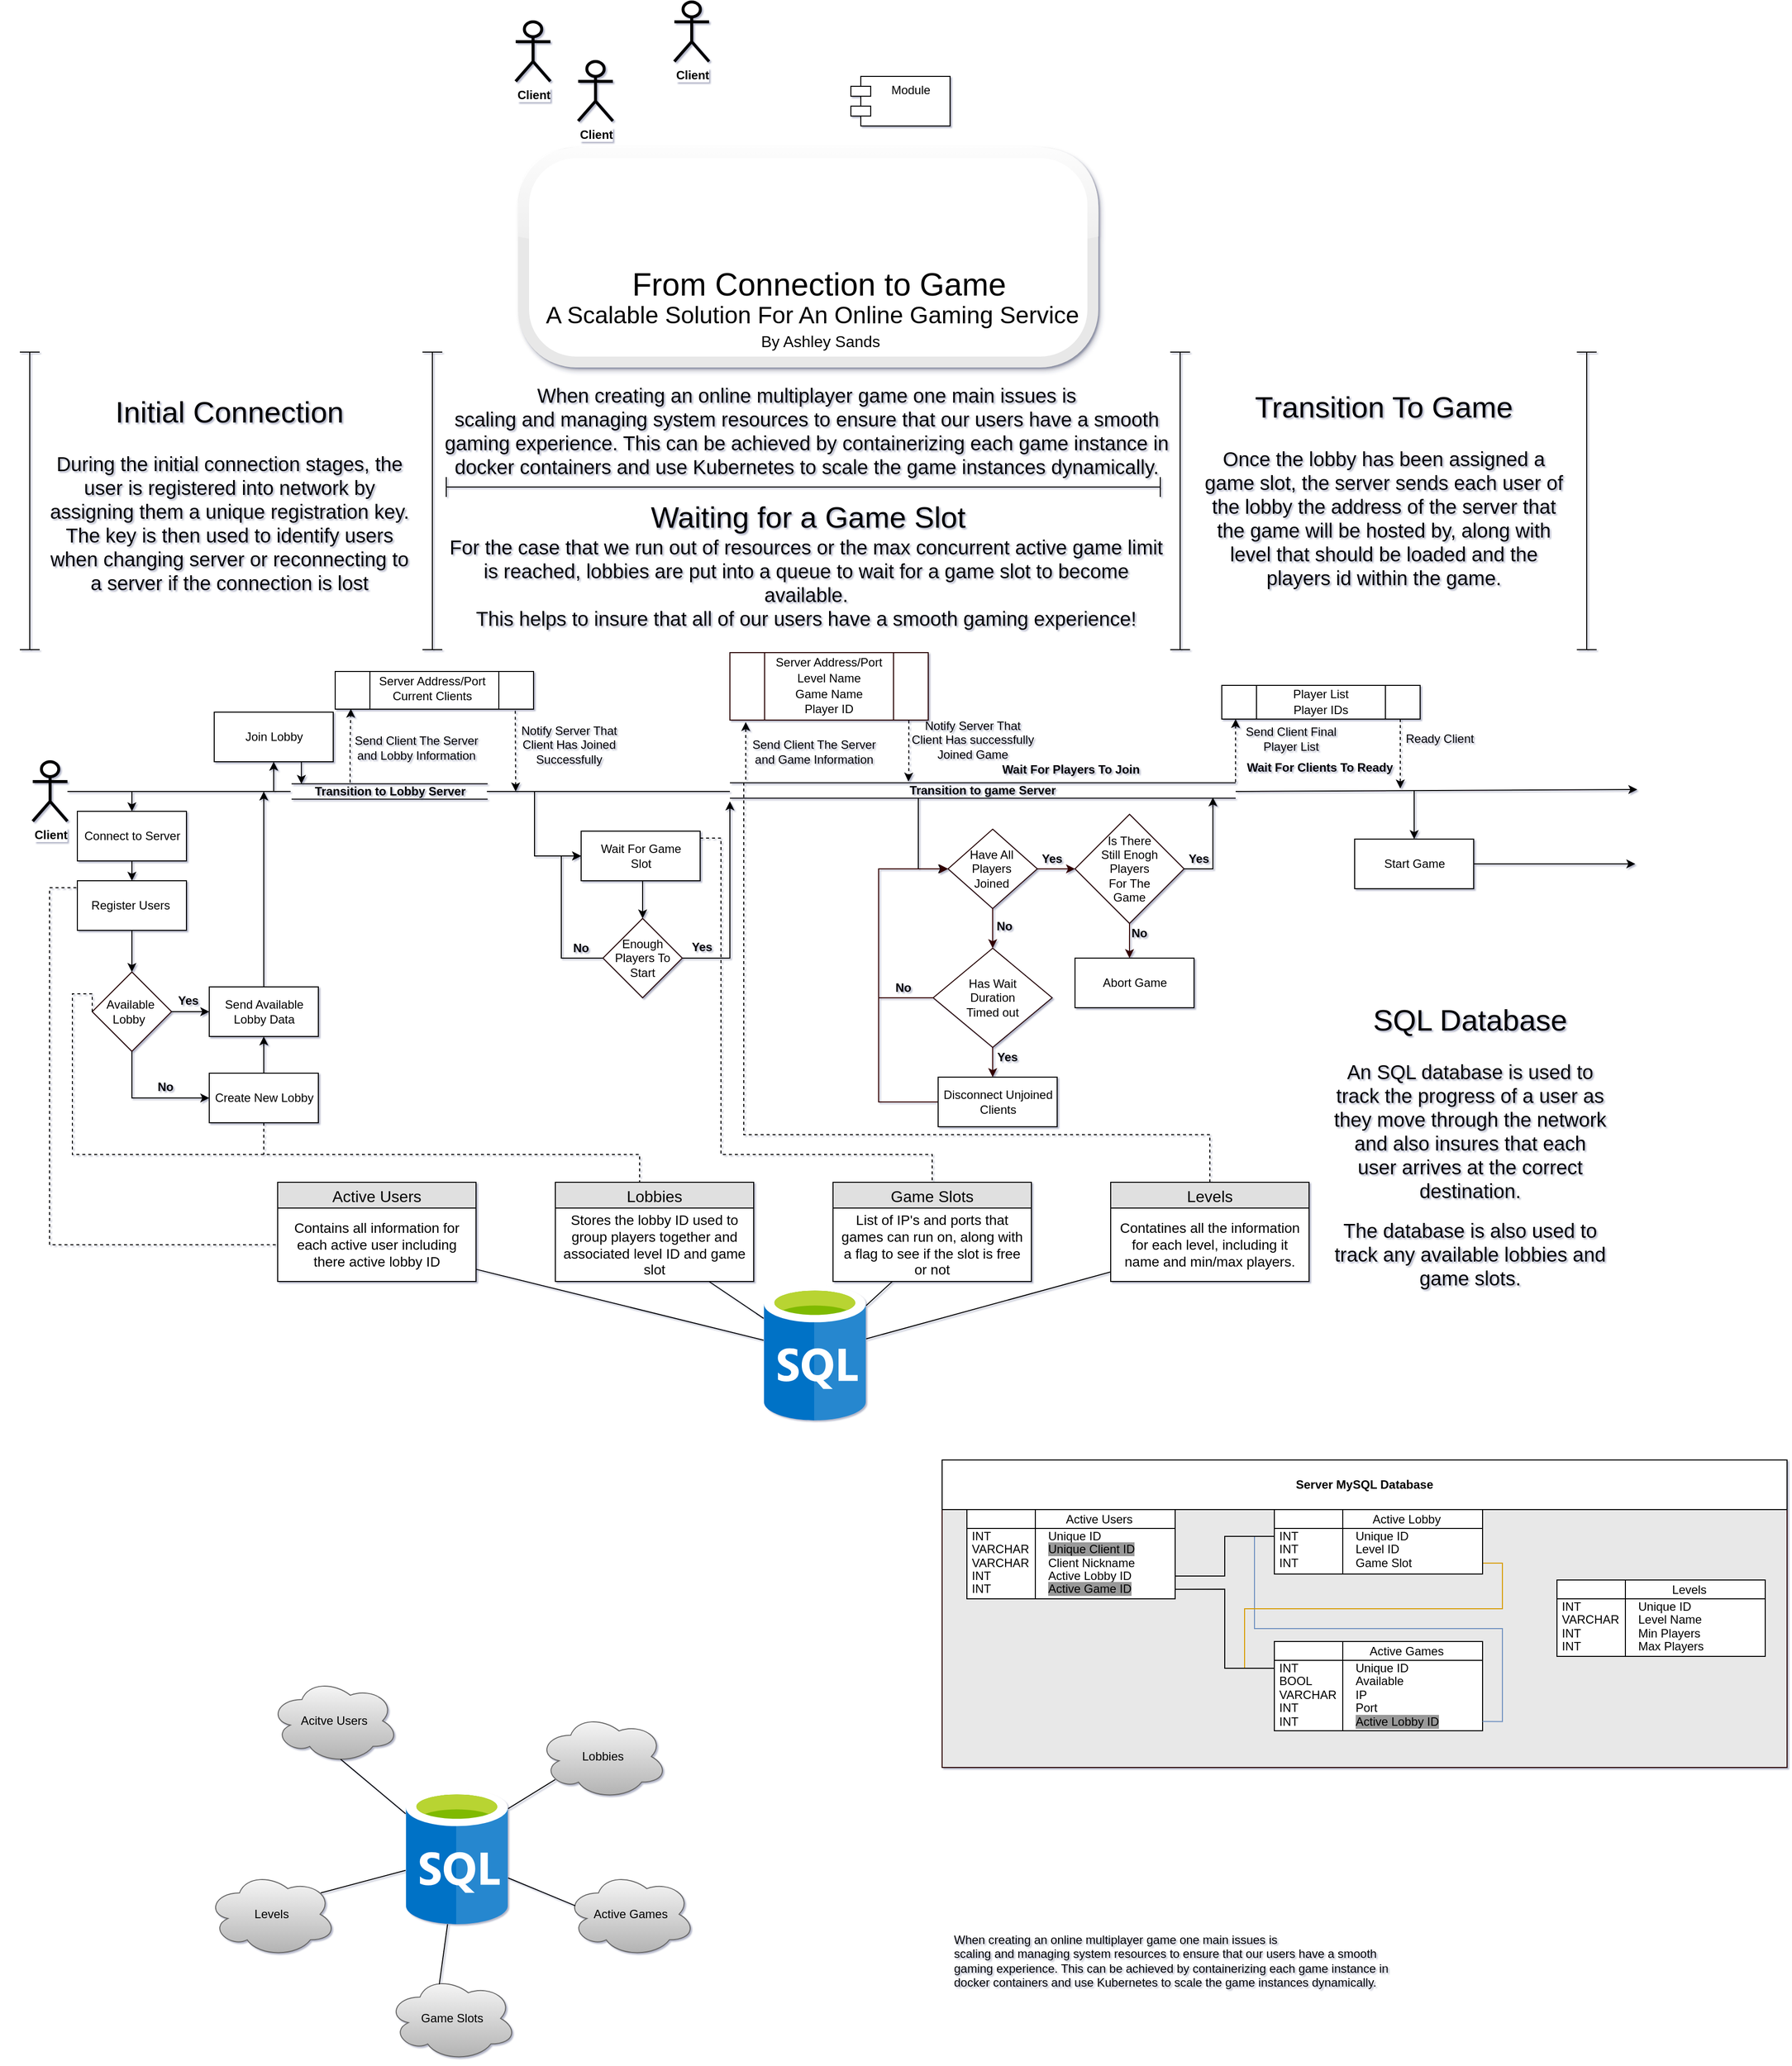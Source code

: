 <mxfile version="12.9.6" type="github">
  <diagram name="Page-1" id="9f46799a-70d6-7492-0946-bef42562c5a5">
    <mxGraphModel dx="2031" dy="3357" grid="1" gridSize="10" guides="1" tooltips="1" connect="1" arrows="1" fold="1" page="1" pageScale="1" pageWidth="1654" pageHeight="1169" background="#ffffff" math="0" shadow="1">
      <root>
        <mxCell id="0" />
        <mxCell id="iMbrbaBTNEFGXNvbshlo-156" value="Untitled Layer" parent="0" />
        <mxCell id="iMbrbaBTNEFGXNvbshlo-157" value="" style="rounded=1;whiteSpace=wrap;html=1;glass=0;strokeColor=#260000;fillColor=#FFFFFF;fontColor=#FF0000;align=left;" parent="iMbrbaBTNEFGXNvbshlo-156" vertex="1">
          <mxGeometry x="1275" y="40" width="120" height="60" as="geometry" />
        </mxCell>
        <mxCell id="iMbrbaBTNEFGXNvbshlo-158" value="" style="rounded=0;whiteSpace=wrap;html=1;glass=0;strokeColor=#260000;fillColor=#FFFFFF;fontColor=#FF0000;align=left;" parent="iMbrbaBTNEFGXNvbshlo-156" vertex="1">
          <mxGeometry x="1275" y="40" width="120" height="60" as="geometry" />
        </mxCell>
        <mxCell id="iMbrbaBTNEFGXNvbshlo-217" style="edgeStyle=elbowEdgeStyle;rounded=0;orthogonalLoop=1;jettySize=auto;elbow=vertical;html=1;startArrow=none;startFill=0;endArrow=classic;endFill=1;strokeColor=#000000;fontColor=#050000;entryX=0;entryY=0.5;entryDx=0;entryDy=0;" parent="iMbrbaBTNEFGXNvbshlo-156" target="iMbrbaBTNEFGXNvbshlo-216" edge="1">
          <mxGeometry relative="1" as="geometry">
            <mxPoint x="539" y="-634" as="sourcePoint" />
            <mxPoint x="583" y="-569" as="targetPoint" />
            <Array as="points">
              <mxPoint x="455" y="-569" />
              <mxPoint x="439" y="-576" />
            </Array>
          </mxGeometry>
        </mxCell>
        <mxCell id="YzW6MO2JGgyKq07XsfAy-4" style="edgeStyle=orthogonalEdgeStyle;rounded=0;orthogonalLoop=1;jettySize=auto;html=1;entryX=0.5;entryY=0;entryDx=0;entryDy=0;endArrow=classic;endFill=1;exitX=0.5;exitY=1;exitDx=0;exitDy=0;" parent="iMbrbaBTNEFGXNvbshlo-156" source="iMbrbaBTNEFGXNvbshlo-216" target="iMbrbaBTNEFGXNvbshlo-205" edge="1">
          <mxGeometry relative="1" as="geometry">
            <Array as="points">
              <mxPoint x="648" y="-544" />
            </Array>
          </mxGeometry>
        </mxCell>
        <mxCell id="iMbrbaBTNEFGXNvbshlo-216" value="Wait For Game&lt;br&gt;Slot" style="html=1;strokeWidth=1;align=center;" parent="iMbrbaBTNEFGXNvbshlo-156" vertex="1">
          <mxGeometry x="586" y="-594" width="120" height="50" as="geometry" />
        </mxCell>
        <mxCell id="iMbrbaBTNEFGXNvbshlo-208" value="&lt;b&gt;No&lt;/b&gt;" style="text;html=1;strokeColor=none;fillColor=none;align=center;verticalAlign=middle;whiteSpace=wrap;rounded=0;glass=0;fontColor=#050000;" parent="iMbrbaBTNEFGXNvbshlo-156" vertex="1">
          <mxGeometry x="566" y="-486" width="40" height="20" as="geometry" />
        </mxCell>
        <mxCell id="iMbrbaBTNEFGXNvbshlo-228" value="" style="shape=link;html=1;startArrow=none;startFill=0;endArrow=classic;endFill=1;strokeColor=#000000;fontColor=#050000;width=15.517;" parent="iMbrbaBTNEFGXNvbshlo-156" edge="1">
          <mxGeometry width="50" height="50" relative="1" as="geometry">
            <mxPoint x="736" y="-635" as="sourcePoint" />
            <mxPoint x="1246" y="-635" as="targetPoint" />
          </mxGeometry>
        </mxCell>
        <mxCell id="iMbrbaBTNEFGXNvbshlo-233" style="edgeStyle=elbowEdgeStyle;rounded=0;orthogonalLoop=1;jettySize=auto;elbow=vertical;html=1;startArrow=none;startFill=0;endArrow=classic;endFill=1;strokeColor=#000000;fontColor=#050000;dashed=1;" parent="iMbrbaBTNEFGXNvbshlo-156" edge="1">
          <mxGeometry relative="1" as="geometry">
            <mxPoint x="752" y="-704" as="targetPoint" />
            <mxPoint x="752" y="-646" as="sourcePoint" />
          </mxGeometry>
        </mxCell>
        <mxCell id="iMbrbaBTNEFGXNvbshlo-231" value="" style="shape=process;whiteSpace=wrap;html=1;backgroundOutline=1;rounded=0;glass=0;strokeColor=#260000;fillColor=#ffffff;fontColor=#050000;align=left;size=0.175;" parent="iMbrbaBTNEFGXNvbshlo-156" vertex="1">
          <mxGeometry x="736" y="-774" width="200" height="68" as="geometry" />
        </mxCell>
        <mxCell id="iMbrbaBTNEFGXNvbshlo-234" style="edgeStyle=elbowEdgeStyle;rounded=0;orthogonalLoop=1;jettySize=auto;elbow=vertical;html=1;startArrow=none;startFill=0;endArrow=classic;endFill=1;strokeColor=#000000;fontColor=#050000;dashed=1;exitX=0.902;exitY=1.006;exitDx=0;exitDy=0;exitPerimeter=0;" parent="iMbrbaBTNEFGXNvbshlo-156" source="iMbrbaBTNEFGXNvbshlo-231" target="bdRot_4KN6-E01JKmk0H-1" edge="1">
          <mxGeometry relative="1" as="geometry">
            <mxPoint x="916" y="-639" as="targetPoint" />
            <mxPoint x="926" y="-706" as="sourcePoint" />
            <Array as="points">
              <mxPoint x="916" y="-656" />
              <mxPoint x="936" y="-676" />
              <mxPoint x="931" y="-684" />
              <mxPoint x="931" y="-671" />
            </Array>
          </mxGeometry>
        </mxCell>
        <mxCell id="iMbrbaBTNEFGXNvbshlo-235" value="Send Client The Server and Game Information" style="text;html=1;strokeColor=none;fillColor=none;align=center;verticalAlign=middle;whiteSpace=wrap;rounded=0;glass=0;fontColor=#050000;" parent="iMbrbaBTNEFGXNvbshlo-156" vertex="1">
          <mxGeometry x="756" y="-694" width="130" height="39" as="geometry" />
        </mxCell>
        <mxCell id="iMbrbaBTNEFGXNvbshlo-238" value="Notify Server That Client Has successfully Joined Game" style="text;html=1;strokeColor=none;fillColor=none;align=center;verticalAlign=middle;whiteSpace=wrap;rounded=0;glass=0;fontColor=#050000;" parent="iMbrbaBTNEFGXNvbshlo-156" vertex="1">
          <mxGeometry x="916" y="-706" width="130" height="39" as="geometry" />
        </mxCell>
        <mxCell id="iMbrbaBTNEFGXNvbshlo-239" value="" style="endArrow=classic;html=1;strokeColor=#000000;fontColor=#050000;edgeStyle=orthogonalEdgeStyle;rounded=0;entryX=0;entryY=0.5;entryDx=0;entryDy=0;" parent="iMbrbaBTNEFGXNvbshlo-156" edge="1">
          <mxGeometry width="50" height="50" relative="1" as="geometry">
            <mxPoint x="926" y="-627" as="sourcePoint" />
            <mxPoint x="955" y="-556" as="targetPoint" />
            <Array as="points">
              <mxPoint x="926" y="-556" />
            </Array>
          </mxGeometry>
        </mxCell>
        <mxCell id="iMbrbaBTNEFGXNvbshlo-248" value="" style="group;rounded=0;glass=0;strokeColor=none;fillColor=none;fontColor=#050000;align=left;" parent="iMbrbaBTNEFGXNvbshlo-156" vertex="1" connectable="0">
          <mxGeometry x="986" y="-626" width="180" height="120" as="geometry" />
        </mxCell>
        <mxCell id="iMbrbaBTNEFGXNvbshlo-249" value="" style="rhombus;whiteSpace=wrap;html=1;rounded=0;glass=0;strokeColor=#260000;fillColor=#ffffff;fontColor=#FF0000;align=left;" parent="iMbrbaBTNEFGXNvbshlo-248" vertex="1">
          <mxGeometry x="-30" y="30" width="90" height="80" as="geometry" />
        </mxCell>
        <mxCell id="iMbrbaBTNEFGXNvbshlo-250" value="Have All Players Joined" style="text;html=1;strokeColor=none;fillColor=none;align=center;verticalAlign=middle;whiteSpace=wrap;rounded=0;glass=0;fontColor=#050000;" parent="iMbrbaBTNEFGXNvbshlo-248" vertex="1">
          <mxGeometry x="-16" y="40" width="60" height="60" as="geometry" />
        </mxCell>
        <mxCell id="iMbrbaBTNEFGXNvbshlo-251" style="edgeStyle=elbowEdgeStyle;rounded=0;orthogonalLoop=1;jettySize=auto;elbow=vertical;html=1;exitX=0;exitY=1;exitDx=0;exitDy=0;startArrow=none;startFill=0;endArrow=classic;endFill=1;strokeColor=#330000;fontColor=#050000;horizontal=1;" parent="iMbrbaBTNEFGXNvbshlo-248" source="iMbrbaBTNEFGXNvbshlo-254" edge="1">
          <mxGeometry relative="1" as="geometry">
            <mxPoint x="98" y="70" as="targetPoint" />
            <Array as="points">
              <mxPoint x="68" y="70" />
            </Array>
            <mxPoint x="48" y="70" as="sourcePoint" />
          </mxGeometry>
        </mxCell>
        <mxCell id="iMbrbaBTNEFGXNvbshlo-254" value="&lt;b&gt;Yes&lt;/b&gt;" style="text;html=1;strokeColor=none;fillColor=none;align=center;verticalAlign=middle;whiteSpace=wrap;rounded=0;glass=0;fontColor=#050000;" parent="iMbrbaBTNEFGXNvbshlo-248" vertex="1">
          <mxGeometry x="60" y="50" width="30" height="20" as="geometry" />
        </mxCell>
        <mxCell id="iMbrbaBTNEFGXNvbshlo-257" value="" style="group;rounded=0;glass=0;strokeColor=none;fillColor=none;fontColor=#050000;align=left;" parent="iMbrbaBTNEFGXNvbshlo-156" vertex="1" connectable="0">
          <mxGeometry x="956" y="-496" width="180" height="120" as="geometry" />
        </mxCell>
        <mxCell id="iMbrbaBTNEFGXNvbshlo-258" value="" style="rhombus;whiteSpace=wrap;html=1;rounded=0;glass=0;strokeColor=#260000;fillColor=#ffffff;fontColor=#FF0000;align=left;" parent="iMbrbaBTNEFGXNvbshlo-257" vertex="1">
          <mxGeometry x="-15" y="20" width="120" height="100" as="geometry" />
        </mxCell>
        <mxCell id="iMbrbaBTNEFGXNvbshlo-259" value="Has Wait Duration Timed out" style="text;html=1;strokeColor=none;fillColor=none;align=center;verticalAlign=middle;whiteSpace=wrap;rounded=0;glass=0;fontColor=#050000;" parent="iMbrbaBTNEFGXNvbshlo-257" vertex="1">
          <mxGeometry x="15" y="40" width="60" height="60" as="geometry" />
        </mxCell>
        <mxCell id="iMbrbaBTNEFGXNvbshlo-261" style="edgeStyle=elbowEdgeStyle;rounded=0;orthogonalLoop=1;jettySize=auto;elbow=vertical;html=1;startArrow=none;startFill=0;endArrow=classic;endFill=1;strokeColor=#330000;fontColor=#050000;" parent="iMbrbaBTNEFGXNvbshlo-257" edge="1">
          <mxGeometry relative="1" as="geometry">
            <mxPoint x="45" y="150" as="targetPoint" />
            <Array as="points">
              <mxPoint x="45" y="130" />
            </Array>
            <mxPoint x="45" y="120" as="sourcePoint" />
          </mxGeometry>
        </mxCell>
        <mxCell id="iMbrbaBTNEFGXNvbshlo-252" style="edgeStyle=elbowEdgeStyle;rounded=0;orthogonalLoop=1;jettySize=auto;elbow=vertical;html=1;exitX=0.5;exitY=1;exitDx=0;exitDy=0;startArrow=none;startFill=0;endArrow=classic;endFill=1;strokeColor=#330000;fontColor=#050000;entryX=0.5;entryY=0;entryDx=0;entryDy=0;" parent="iMbrbaBTNEFGXNvbshlo-156" source="iMbrbaBTNEFGXNvbshlo-249" target="iMbrbaBTNEFGXNvbshlo-258" edge="1">
          <mxGeometry relative="1" as="geometry">
            <mxPoint x="991" y="-486" as="targetPoint" />
            <Array as="points" />
          </mxGeometry>
        </mxCell>
        <mxCell id="iMbrbaBTNEFGXNvbshlo-253" value="&lt;b&gt;No&lt;/b&gt;" style="text;html=1;strokeColor=none;fillColor=none;align=center;verticalAlign=middle;whiteSpace=wrap;rounded=0;glass=0;fontColor=#050000;" parent="iMbrbaBTNEFGXNvbshlo-156" vertex="1">
          <mxGeometry x="993" y="-508" width="40" height="20" as="geometry" />
        </mxCell>
        <mxCell id="iMbrbaBTNEFGXNvbshlo-263" value="&lt;b&gt;Yes&lt;/b&gt;" style="text;html=1;strokeColor=none;fillColor=none;align=center;verticalAlign=middle;whiteSpace=wrap;rounded=0;glass=0;fontColor=#050000;" parent="iMbrbaBTNEFGXNvbshlo-156" vertex="1">
          <mxGeometry x="996" y="-376" width="40" height="20" as="geometry" />
        </mxCell>
        <mxCell id="iMbrbaBTNEFGXNvbshlo-267" style="edgeStyle=orthogonalEdgeStyle;rounded=0;orthogonalLoop=1;jettySize=auto;html=1;entryX=0;entryY=0.5;entryDx=0;entryDy=0;startArrow=none;startFill=0;endArrow=classic;endFill=1;strokeColor=#330000;fontColor=#050000;" parent="iMbrbaBTNEFGXNvbshlo-156" source="iMbrbaBTNEFGXNvbshlo-266" target="iMbrbaBTNEFGXNvbshlo-249" edge="1">
          <mxGeometry relative="1" as="geometry">
            <Array as="points">
              <mxPoint x="886" y="-321" />
              <mxPoint x="886" y="-556" />
            </Array>
          </mxGeometry>
        </mxCell>
        <mxCell id="iMbrbaBTNEFGXNvbshlo-266" value="Disconnect Unjoined &lt;br&gt;Clients" style="html=1;strokeWidth=1;align=center;" parent="iMbrbaBTNEFGXNvbshlo-156" vertex="1">
          <mxGeometry x="946" y="-346" width="120" height="50" as="geometry" />
        </mxCell>
        <mxCell id="iMbrbaBTNEFGXNvbshlo-260" style="edgeStyle=elbowEdgeStyle;rounded=0;orthogonalLoop=1;jettySize=auto;elbow=vertical;html=1;exitX=0;exitY=0.5;exitDx=0;exitDy=0;startArrow=none;startFill=0;endArrow=classic;endFill=1;strokeColor=#330000;fontColor=#050000;horizontal=1;entryX=0;entryY=0.5;entryDx=0;entryDy=0;" parent="iMbrbaBTNEFGXNvbshlo-156" source="iMbrbaBTNEFGXNvbshlo-258" target="iMbrbaBTNEFGXNvbshlo-249" edge="1">
          <mxGeometry relative="1" as="geometry">
            <mxPoint x="876" y="-426" as="targetPoint" />
            <Array as="points">
              <mxPoint x="886" y="-476" />
              <mxPoint x="876" y="-516" />
              <mxPoint x="896" y="-496" />
              <mxPoint x="916" y="-421" />
              <mxPoint x="916" y="-416" />
            </Array>
          </mxGeometry>
        </mxCell>
        <mxCell id="iMbrbaBTNEFGXNvbshlo-262" value="&lt;b&gt;No&lt;/b&gt;" style="text;html=1;strokeColor=none;fillColor=none;align=center;verticalAlign=middle;whiteSpace=wrap;rounded=0;glass=0;fontColor=#050000;" parent="iMbrbaBTNEFGXNvbshlo-156" vertex="1">
          <mxGeometry x="891" y="-446" width="40" height="20" as="geometry" />
        </mxCell>
        <mxCell id="bdRot_4KN6-E01JKmk0H-2" value="" style="group;rounded=0;glass=0;strokeColor=none;fillColor=none;fontColor=#050000;align=left;" parent="iMbrbaBTNEFGXNvbshlo-156" vertex="1" connectable="0">
          <mxGeometry x="1114" y="-626" width="180" height="145" as="geometry" />
        </mxCell>
        <mxCell id="bdRot_4KN6-E01JKmk0H-3" value="" style="rhombus;whiteSpace=wrap;html=1;rounded=0;glass=0;strokeColor=#260000;fillColor=#ffffff;fontColor=#FF0000;align=left;" parent="bdRot_4KN6-E01JKmk0H-2" vertex="1">
          <mxGeometry x="-30" y="15" width="110" height="110" as="geometry" />
        </mxCell>
        <mxCell id="bdRot_4KN6-E01JKmk0H-4" value="Is There Still Enogh Players For The Game" style="text;html=1;strokeColor=none;fillColor=none;align=center;verticalAlign=middle;whiteSpace=wrap;rounded=0;glass=0;fontColor=#050000;" parent="bdRot_4KN6-E01JKmk0H-2" vertex="1">
          <mxGeometry x="-5" y="40" width="60" height="60" as="geometry" />
        </mxCell>
        <mxCell id="bdRot_4KN6-E01JKmk0H-6" value="&lt;b&gt;Yes&lt;/b&gt;" style="text;html=1;strokeColor=none;fillColor=none;align=center;verticalAlign=middle;whiteSpace=wrap;rounded=0;glass=0;fontColor=#050000;" parent="bdRot_4KN6-E01JKmk0H-2" vertex="1">
          <mxGeometry x="80" y="50" width="30" height="20" as="geometry" />
        </mxCell>
        <mxCell id="bdRot_4KN6-E01JKmk0H-10" value="&lt;b&gt;No&lt;/b&gt;" style="text;html=1;strokeColor=none;fillColor=none;align=center;verticalAlign=middle;whiteSpace=wrap;rounded=0;glass=0;fontColor=#050000;" parent="bdRot_4KN6-E01JKmk0H-2" vertex="1">
          <mxGeometry x="15" y="125" width="40" height="20" as="geometry" />
        </mxCell>
        <mxCell id="bdRot_4KN6-E01JKmk0H-7" style="edgeStyle=orthogonalEdgeStyle;rounded=0;orthogonalLoop=1;jettySize=auto;html=1;exitX=0.5;exitY=1;exitDx=0;exitDy=0;startArrow=none;startFill=0;endArrow=classic;endFill=1;strokeColor=#330000;fontColor=#050000;entryX=0.458;entryY=0;entryDx=0;entryDy=0;entryPerimeter=0;" parent="iMbrbaBTNEFGXNvbshlo-156" source="bdRot_4KN6-E01JKmk0H-3" target="bdRot_4KN6-E01JKmk0H-8" edge="1">
          <mxGeometry relative="1" as="geometry">
            <mxPoint x="1151" y="-466" as="targetPoint" />
          </mxGeometry>
        </mxCell>
        <mxCell id="bdRot_4KN6-E01JKmk0H-8" value="Abort Game" style="html=1;strokeWidth=1;align=center;" parent="iMbrbaBTNEFGXNvbshlo-156" vertex="1">
          <mxGeometry x="1084" y="-466" width="120" height="50" as="geometry" />
        </mxCell>
        <mxCell id="bdRot_4KN6-E01JKmk0H-19" value="" style="shape=process;whiteSpace=wrap;html=1;backgroundOutline=1;rounded=0;glass=0;strokeColor=#050000;fillColor=#ffffff;fontColor=#050000;align=left;size=0.175;" parent="iMbrbaBTNEFGXNvbshlo-156" vertex="1">
          <mxGeometry x="1232" y="-741" width="200" height="34" as="geometry" />
        </mxCell>
        <mxCell id="bdRot_4KN6-E01JKmk0H-20" value="Ready Client" style="text;html=1;strokeColor=none;fillColor=none;align=center;verticalAlign=middle;whiteSpace=wrap;rounded=0;glass=0;fontColor=#050000;" parent="iMbrbaBTNEFGXNvbshlo-156" vertex="1">
          <mxGeometry x="1412" y="-707" width="80" height="39" as="geometry" />
        </mxCell>
        <mxCell id="bdRot_4KN6-E01JKmk0H-21" style="edgeStyle=elbowEdgeStyle;rounded=0;orthogonalLoop=1;jettySize=auto;elbow=vertical;html=1;startArrow=none;startFill=0;endArrow=classic;endFill=1;strokeColor=#000000;fontColor=#050000;dashed=1;exitX=0;exitY=0;exitDx=0;exitDy=0;" parent="iMbrbaBTNEFGXNvbshlo-156" source="bdRot_4KN6-E01JKmk0H-20" edge="1">
          <mxGeometry relative="1" as="geometry">
            <mxPoint x="1412" y="-637" as="targetPoint" />
            <mxPoint x="1412.4" y="-704.28" as="sourcePoint" />
            <Array as="points">
              <mxPoint x="1412" y="-665" />
              <mxPoint x="1427" y="-683" />
              <mxPoint x="1427" y="-670" />
            </Array>
          </mxGeometry>
        </mxCell>
        <mxCell id="bdRot_4KN6-E01JKmk0H-22" value="Send Client Final Player List" style="text;html=1;strokeColor=none;fillColor=none;align=center;verticalAlign=middle;whiteSpace=wrap;rounded=0;glass=0;fontColor=#050000;" parent="iMbrbaBTNEFGXNvbshlo-156" vertex="1">
          <mxGeometry x="1252" y="-707" width="100" height="39" as="geometry" />
        </mxCell>
        <mxCell id="bdRot_4KN6-E01JKmk0H-23" style="edgeStyle=elbowEdgeStyle;rounded=0;orthogonalLoop=1;jettySize=auto;elbow=vertical;html=1;startArrow=none;startFill=0;endArrow=classic;endFill=1;strokeColor=#050000;fontColor=#050000;dashed=1;exitX=0.988;exitY=0.073;exitDx=0;exitDy=0;exitPerimeter=0;" parent="iMbrbaBTNEFGXNvbshlo-156" edge="1">
          <mxGeometry relative="1" as="geometry">
            <mxPoint x="1246" y="-707" as="targetPoint" />
            <mxPoint x="1245.88" y="-643.54" as="sourcePoint" />
            <Array as="points">
              <mxPoint x="1246" y="-697" />
            </Array>
          </mxGeometry>
        </mxCell>
        <mxCell id="bdRot_4KN6-E01JKmk0H-24" value="Wait For Clients To Ready" style="text;html=1;strokeColor=none;fillColor=none;align=center;verticalAlign=top;whiteSpace=wrap;rounded=0;glass=0;fontColor=#050000;spacing=-3;fontStyle=1" parent="iMbrbaBTNEFGXNvbshlo-156" vertex="1">
          <mxGeometry x="1246" y="-667" width="170" height="20" as="geometry" />
        </mxCell>
        <mxCell id="bdRot_4KN6-E01JKmk0H-5" style="edgeStyle=elbowEdgeStyle;rounded=0;orthogonalLoop=1;jettySize=auto;elbow=vertical;html=1;startArrow=none;startFill=0;endArrow=classic;endFill=1;strokeColor=#030000;fontColor=#050000;horizontal=1;entryX=0.955;entryY=0.8;entryDx=0;entryDy=0;entryPerimeter=0;exitX=0;exitY=1;exitDx=0;exitDy=0;" parent="iMbrbaBTNEFGXNvbshlo-156" source="bdRot_4KN6-E01JKmk0H-6" target="bdRot_4KN6-E01JKmk0H-1" edge="1">
          <mxGeometry relative="1" as="geometry">
            <mxPoint x="1236.0" y="-628.24" as="targetPoint" />
            <Array as="points">
              <mxPoint x="1209" y="-556" />
            </Array>
            <mxPoint x="1194" y="-560" as="sourcePoint" />
          </mxGeometry>
        </mxCell>
        <mxCell id="bdRot_4KN6-E01JKmk0H-31" value="Start Game" style="html=1;strokeWidth=1;align=center;" parent="iMbrbaBTNEFGXNvbshlo-156" vertex="1">
          <mxGeometry x="1366" y="-586" width="120" height="50" as="geometry" />
        </mxCell>
        <mxCell id="YzW6MO2JGgyKq07XsfAy-6" style="edgeStyle=orthogonalEdgeStyle;rounded=0;orthogonalLoop=1;jettySize=auto;html=1;entryX=0;entryY=0.5;entryDx=0;entryDy=0;endArrow=classic;endFill=1;exitX=0;exitY=0.5;exitDx=0;exitDy=0;" parent="iMbrbaBTNEFGXNvbshlo-156" source="iMbrbaBTNEFGXNvbshlo-205" target="iMbrbaBTNEFGXNvbshlo-216" edge="1">
          <mxGeometry relative="1" as="geometry" />
        </mxCell>
        <mxCell id="YzW6MO2JGgyKq07XsfAy-7" style="edgeStyle=orthogonalEdgeStyle;rounded=0;orthogonalLoop=1;jettySize=auto;html=1;exitX=1;exitY=0.5;exitDx=0;exitDy=0;entryX=0;entryY=1;entryDx=0;entryDy=0;endArrow=classic;endFill=1;" parent="iMbrbaBTNEFGXNvbshlo-156" source="iMbrbaBTNEFGXNvbshlo-205" target="bdRot_4KN6-E01JKmk0H-1" edge="1">
          <mxGeometry relative="1" as="geometry" />
        </mxCell>
        <mxCell id="iMbrbaBTNEFGXNvbshlo-205" value="" style="rhombus;whiteSpace=wrap;html=1;rounded=0;glass=0;strokeColor=#260000;fillColor=#ffffff;fontColor=#FF0000;align=left;" parent="iMbrbaBTNEFGXNvbshlo-156" vertex="1">
          <mxGeometry x="608" y="-506" width="80" height="80" as="geometry" />
        </mxCell>
        <mxCell id="iMbrbaBTNEFGXNvbshlo-209" value="&lt;b&gt;Yes&lt;/b&gt;" style="text;html=1;strokeColor=none;fillColor=none;align=center;verticalAlign=middle;whiteSpace=wrap;rounded=0;glass=0;fontColor=#050000;" parent="iMbrbaBTNEFGXNvbshlo-156" vertex="1">
          <mxGeometry x="688" y="-487" width="40" height="20" as="geometry" />
        </mxCell>
        <mxCell id="YzW6MO2JGgyKq07XsfAy-9" value="Enough Players To Start" style="text;html=1;strokeColor=none;fillColor=none;align=center;verticalAlign=middle;whiteSpace=wrap;rounded=0;glass=0;fontColor=#050000;" parent="iMbrbaBTNEFGXNvbshlo-156" vertex="1">
          <mxGeometry x="618" y="-496" width="60" height="60" as="geometry" />
        </mxCell>
        <mxCell id="YzW6MO2JGgyKq07XsfAy-11" style="edgeStyle=orthogonalEdgeStyle;rounded=0;orthogonalLoop=1;jettySize=auto;html=1;exitX=1;exitY=0.5;exitDx=0;exitDy=0;entryX=0;entryY=0.5;entryDx=0;entryDy=0;endArrow=none;endFill=0;" parent="iMbrbaBTNEFGXNvbshlo-156" source="iMbrbaBTNEFGXNvbshlo-46" target="iMbrbaBTNEFGXNvbshlo-189" edge="1">
          <mxGeometry relative="1" as="geometry" />
        </mxCell>
        <mxCell id="M63y9VsfOIZPacP70S8h-5" value="Server Address/Port" style="text;html=1;strokeColor=none;fillColor=none;align=center;verticalAlign=middle;whiteSpace=wrap;rounded=0;" parent="iMbrbaBTNEFGXNvbshlo-156" vertex="1">
          <mxGeometry x="772" y="-774" width="128" height="20" as="geometry" />
        </mxCell>
        <mxCell id="M63y9VsfOIZPacP70S8h-9" value="Level Name" style="text;html=1;strokeColor=none;fillColor=none;align=center;verticalAlign=middle;whiteSpace=wrap;rounded=0;" parent="iMbrbaBTNEFGXNvbshlo-156" vertex="1">
          <mxGeometry x="772" y="-758" width="128" height="20" as="geometry" />
        </mxCell>
        <mxCell id="M63y9VsfOIZPacP70S8h-10" value="Game Name" style="text;html=1;strokeColor=none;fillColor=none;align=center;verticalAlign=middle;whiteSpace=wrap;rounded=0;" parent="iMbrbaBTNEFGXNvbshlo-156" vertex="1">
          <mxGeometry x="772" y="-742" width="128" height="20" as="geometry" />
        </mxCell>
        <mxCell id="M63y9VsfOIZPacP70S8h-12" value="Player ID" style="text;html=1;strokeColor=none;fillColor=none;align=center;verticalAlign=middle;whiteSpace=wrap;rounded=0;" parent="iMbrbaBTNEFGXNvbshlo-156" vertex="1">
          <mxGeometry x="772" y="-727" width="128" height="20" as="geometry" />
        </mxCell>
        <mxCell id="M63y9VsfOIZPacP70S8h-14" value="Player List" style="text;html=1;strokeColor=none;fillColor=none;align=center;verticalAlign=middle;whiteSpace=wrap;rounded=0;" parent="iMbrbaBTNEFGXNvbshlo-156" vertex="1">
          <mxGeometry x="1268" y="-742" width="128" height="20" as="geometry" />
        </mxCell>
        <mxCell id="M63y9VsfOIZPacP70S8h-15" value="Player IDs" style="text;html=1;strokeColor=none;fillColor=none;align=center;verticalAlign=middle;whiteSpace=wrap;rounded=0;" parent="iMbrbaBTNEFGXNvbshlo-156" vertex="1">
          <mxGeometry x="1268" y="-726" width="128" height="20" as="geometry" />
        </mxCell>
        <mxCell id="M63y9VsfOIZPacP70S8h-20" value="" style="group" parent="iMbrbaBTNEFGXNvbshlo-156" vertex="1" connectable="0">
          <mxGeometry x="950" y="90" width="852" height="260" as="geometry" />
        </mxCell>
        <mxCell id="iMbrbaBTNEFGXNvbshlo-159" value="" style="rounded=0;whiteSpace=wrap;html=1;glass=0;strokeColor=#260000;fillColor=#E8E8E8;fontColor=#FF0000;align=left;" parent="M63y9VsfOIZPacP70S8h-20" vertex="1">
          <mxGeometry width="852" height="260" as="geometry" />
        </mxCell>
        <mxCell id="Gk83BuQbbGuSDowAynj9-10" value="" style="shape=link;html=1;startArrow=none;startFill=0;endArrow=classic;endFill=1;strokeColor=#000000;fontColor=#050000;width=15.517;entryX=0.984;entryY=0.45;entryDx=0;entryDy=0;entryPerimeter=0;" parent="iMbrbaBTNEFGXNvbshlo-156" target="Gk83BuQbbGuSDowAynj9-21" edge="1">
          <mxGeometry width="50" height="50" relative="1" as="geometry">
            <mxPoint x="294" y="-634" as="sourcePoint" />
            <mxPoint x="553" y="-634" as="targetPoint" />
          </mxGeometry>
        </mxCell>
        <mxCell id="Gk83BuQbbGuSDowAynj9-12" value="" style="shape=process;whiteSpace=wrap;html=1;backgroundOutline=1;rounded=0;glass=0;strokeColor=#000000;fillColor=#ffffff;fontColor=#050000;align=left;size=0.175;" parent="iMbrbaBTNEFGXNvbshlo-156" vertex="1">
          <mxGeometry x="338" y="-755" width="200" height="38" as="geometry" />
        </mxCell>
        <mxCell id="Gk83BuQbbGuSDowAynj9-13" style="edgeStyle=elbowEdgeStyle;rounded=0;orthogonalLoop=1;jettySize=auto;elbow=vertical;html=1;startArrow=none;startFill=0;endArrow=classic;endFill=1;strokeColor=#000000;fontColor=#050000;dashed=1;entryX=0.079;entryY=0.989;entryDx=0;entryDy=0;entryPerimeter=0;" parent="iMbrbaBTNEFGXNvbshlo-156" target="Gk83BuQbbGuSDowAynj9-12" edge="1">
          <mxGeometry relative="1" as="geometry">
            <mxPoint x="353.0" y="-701" as="targetPoint" />
            <mxPoint x="353.0" y="-643" as="sourcePoint" />
          </mxGeometry>
        </mxCell>
        <mxCell id="Gk83BuQbbGuSDowAynj9-15" value="Send Client The Server and Lobby Information" style="text;html=1;strokeColor=none;fillColor=none;align=center;verticalAlign=middle;whiteSpace=wrap;rounded=0;glass=0;fontColor=#050000;" parent="iMbrbaBTNEFGXNvbshlo-156" vertex="1">
          <mxGeometry x="355" y="-698" width="130" height="39" as="geometry" />
        </mxCell>
        <mxCell id="Gk83BuQbbGuSDowAynj9-16" value="Notify Server That Client Has Joined Successfully" style="text;html=1;strokeColor=none;fillColor=none;align=center;verticalAlign=middle;whiteSpace=wrap;rounded=0;glass=0;fontColor=#050000;" parent="iMbrbaBTNEFGXNvbshlo-156" vertex="1">
          <mxGeometry x="509" y="-704" width="130" height="45" as="geometry" />
        </mxCell>
        <mxCell id="Gk83BuQbbGuSDowAynj9-18" style="edgeStyle=orthogonalEdgeStyle;rounded=0;orthogonalLoop=1;jettySize=auto;html=1;exitX=0.75;exitY=1;exitDx=0;exitDy=0;strokeColor=#000000;" parent="iMbrbaBTNEFGXNvbshlo-156" edge="1">
          <mxGeometry relative="1" as="geometry">
            <mxPoint x="303.932" y="-641.66" as="targetPoint" />
            <mxPoint x="297" y="-664" as="sourcePoint" />
          </mxGeometry>
        </mxCell>
        <mxCell id="Gk83BuQbbGuSDowAynj9-19" value="Server Address/Port" style="text;html=1;strokeColor=none;fillColor=none;align=center;verticalAlign=middle;whiteSpace=wrap;rounded=0;" parent="iMbrbaBTNEFGXNvbshlo-156" vertex="1">
          <mxGeometry x="372" y="-755" width="128" height="20" as="geometry" />
        </mxCell>
        <mxCell id="Gk83BuQbbGuSDowAynj9-20" value="Current Clients" style="text;html=1;strokeColor=none;fillColor=none;align=center;verticalAlign=middle;whiteSpace=wrap;rounded=0;" parent="iMbrbaBTNEFGXNvbshlo-156" vertex="1">
          <mxGeometry x="372" y="-740" width="128" height="20" as="geometry" />
        </mxCell>
        <mxCell id="Gk83BuQbbGuSDowAynj9-175" value="" style="rounded=1;whiteSpace=wrap;html=1;shadow=1;glass=1;comic=0;strokeColor=#E8E8E8;fillColor=#ffffff;fontSize=16;align=center;fontColor=#ffffff;arcSize=25;perimeterSpacing=21;strokeWidth=11;" parent="iMbrbaBTNEFGXNvbshlo-156" vertex="1">
          <mxGeometry x="528" y="-1278" width="574" height="211" as="geometry" />
        </mxCell>
        <mxCell id="lvlrIC90hp7Pnw_aHybE-3" value="" style="shape=crossbar;whiteSpace=wrap;html=1;rounded=1;direction=south;" parent="iMbrbaBTNEFGXNvbshlo-156" vertex="1">
          <mxGeometry x="20" y="-1077" width="20" height="300" as="geometry" />
        </mxCell>
        <mxCell id="lvlrIC90hp7Pnw_aHybE-6" value="&lt;br&gt;" style="shape=crossbar;whiteSpace=wrap;html=1;rounded=1;direction=south;" parent="iMbrbaBTNEFGXNvbshlo-156" vertex="1">
          <mxGeometry x="426" y="-1077" width="20" height="300" as="geometry" />
        </mxCell>
        <mxCell id="lvlrIC90hp7Pnw_aHybE-7" value="&lt;br&gt;" style="shape=crossbar;whiteSpace=wrap;html=1;rounded=1;direction=south;" parent="iMbrbaBTNEFGXNvbshlo-156" vertex="1">
          <mxGeometry x="1180" y="-1077" width="20" height="300" as="geometry" />
        </mxCell>
        <mxCell id="lvlrIC90hp7Pnw_aHybE-8" value="&lt;br&gt;" style="shape=crossbar;whiteSpace=wrap;html=1;rounded=1;direction=south;" parent="iMbrbaBTNEFGXNvbshlo-156" vertex="1">
          <mxGeometry x="1590" y="-1077" width="20" height="300" as="geometry" />
        </mxCell>
        <mxCell id="rIMi778sxpXRHhcPjh1L-1" value="When creating an online multiplayer game one main issues is&#xa;scaling and managing system resources to ensure that our users have a smooth&#xa;gaming experience. This can be achieved by containerizing each game instance in&#xa;docker containers and use Kubernetes to scale the game instances dynamically." style="text;html=1;" parent="iMbrbaBTNEFGXNvbshlo-156" vertex="1">
          <mxGeometry x="960" y="510" width="460" height="70" as="geometry" />
        </mxCell>
        <mxCell id="rIMi778sxpXRHhcPjh1L-3" value="&lt;font style=&quot;font-size: 20px&quot;&gt;When creating an online multiplayer game one main issues is&lt;br&gt;scaling and managing system resources to ensure that our users have a smooth&lt;br&gt;gaming experience. This can be achieved by containerizing each game instance in&lt;br&gt;docker containers and use Kubernetes to scale the game instances dynamically.&lt;/font&gt;" style="text;html=1;align=center;fontStyle=0" parent="iMbrbaBTNEFGXNvbshlo-156" vertex="1">
          <mxGeometry x="438" y="-1052" width="750" height="110" as="geometry" />
        </mxCell>
        <mxCell id="rIMi778sxpXRHhcPjh1L-4" value="&lt;font style=&quot;font-size: 20px&quot;&gt;For the case that we run out of resources&amp;nbsp;or the max concurrent active game limit is reached, lobbies are put into a queue to wait for a game slot to become available.&lt;br&gt;This helps to insure that all of our users have a smooth gaming experience!&lt;/font&gt;" style="text;html=1;align=center;whiteSpace=wrap;" parent="iMbrbaBTNEFGXNvbshlo-156" vertex="1">
          <mxGeometry x="446" y="-899" width="734" height="100" as="geometry" />
        </mxCell>
        <mxCell id="rIMi778sxpXRHhcPjh1L-5" value="" style="shape=crossbar;whiteSpace=wrap;html=1;rounded=1;align=center;" parent="iMbrbaBTNEFGXNvbshlo-156" vertex="1">
          <mxGeometry x="450" y="-951" width="720" height="20" as="geometry" />
        </mxCell>
        <mxCell id="BmKUf66JoiR6lxN3HfAb-2" value="Mine" parent="0" />
        <mxCell id="BmKUf66JoiR6lxN3HfAb-29" value="&lt;span&gt;&lt;b&gt;Client&lt;/b&gt;&lt;/span&gt;" style="shape=umlActor;verticalLabelPosition=bottom;labelBackgroundColor=#ffffff;verticalAlign=top;html=1;outlineConnect=0;strokeWidth=3;align=center;fontStyle=0" parent="BmKUf66JoiR6lxN3HfAb-2" vertex="1">
          <mxGeometry x="583" y="-1370" width="35" height="60" as="geometry" />
        </mxCell>
        <mxCell id="BmKUf66JoiR6lxN3HfAb-31" value="&lt;span&gt;&lt;b&gt;Client&lt;/b&gt;&lt;/span&gt;" style="shape=umlActor;verticalLabelPosition=bottom;labelBackgroundColor=#ffffff;verticalAlign=top;html=1;outlineConnect=0;strokeWidth=3;align=center;fontStyle=0" parent="BmKUf66JoiR6lxN3HfAb-2" vertex="1">
          <mxGeometry x="680" y="-1430" width="35" height="60" as="geometry" />
        </mxCell>
        <mxCell id="BmKUf66JoiR6lxN3HfAb-32" value="&lt;span&gt;&lt;b&gt;Client&lt;/b&gt;&lt;/span&gt;" style="shape=umlActor;verticalLabelPosition=bottom;labelBackgroundColor=#ffffff;verticalAlign=top;html=1;outlineConnect=0;strokeWidth=3;align=center;fontStyle=0" parent="BmKUf66JoiR6lxN3HfAb-2" vertex="1">
          <mxGeometry x="520" y="-1410" width="35" height="60" as="geometry" />
        </mxCell>
        <mxCell id="BmKUf66JoiR6lxN3HfAb-34" value="Module" style="shape=module;align=left;spacingLeft=20;align=center;verticalAlign=top;strokeWidth=1;html=1;" parent="BmKUf66JoiR6lxN3HfAb-2" vertex="1">
          <mxGeometry x="858" y="-1355" width="100" height="50" as="geometry" />
        </mxCell>
        <mxCell id="BmKUf66JoiR6lxN3HfAb-39" style="edgeStyle=orthogonalEdgeStyle;rounded=0;orthogonalLoop=1;jettySize=auto;html=1;endArrow=none;endFill=0;" parent="BmKUf66JoiR6lxN3HfAb-2" source="BmKUf66JoiR6lxN3HfAb-38" edge="1">
          <mxGeometry relative="1" as="geometry">
            <mxPoint x="293" y="-634" as="targetPoint" />
          </mxGeometry>
        </mxCell>
        <mxCell id="BmKUf66JoiR6lxN3HfAb-38" value="&lt;span&gt;&lt;b&gt;Client&lt;/b&gt;&lt;/span&gt;" style="shape=umlActor;verticalLabelPosition=bottom;labelBackgroundColor=#ffffff;verticalAlign=top;html=1;outlineConnect=0;strokeWidth=3;align=center;fontStyle=0" parent="BmKUf66JoiR6lxN3HfAb-2" vertex="1">
          <mxGeometry x="33" y="-664" width="35" height="60" as="geometry" />
        </mxCell>
        <mxCell id="BmKUf66JoiR6lxN3HfAb-40" value="" style="endArrow=classic;html=1;entryX=0.5;entryY=0;entryDx=0;entryDy=0;" parent="BmKUf66JoiR6lxN3HfAb-2" target="BmKUf66JoiR6lxN3HfAb-44" edge="1">
          <mxGeometry width="50" height="50" relative="1" as="geometry">
            <mxPoint x="133" y="-634" as="sourcePoint" />
            <mxPoint x="133" y="-574" as="targetPoint" />
          </mxGeometry>
        </mxCell>
        <mxCell id="BmKUf66JoiR6lxN3HfAb-48" style="edgeStyle=orthogonalEdgeStyle;rounded=0;orthogonalLoop=1;jettySize=auto;html=1;exitX=0.5;exitY=1;exitDx=0;exitDy=0;entryX=0.5;entryY=0;entryDx=0;entryDy=0;endArrow=classic;endFill=1;" parent="BmKUf66JoiR6lxN3HfAb-2" source="BmKUf66JoiR6lxN3HfAb-44" target="BmKUf66JoiR6lxN3HfAb-47" edge="1">
          <mxGeometry relative="1" as="geometry" />
        </mxCell>
        <mxCell id="BmKUf66JoiR6lxN3HfAb-44" value="Connect to Server" style="html=1;strokeWidth=1;align=center;" parent="BmKUf66JoiR6lxN3HfAb-2" vertex="1">
          <mxGeometry x="78" y="-614" width="110" height="50" as="geometry" />
        </mxCell>
        <mxCell id="BmKUf66JoiR6lxN3HfAb-54" style="edgeStyle=orthogonalEdgeStyle;rounded=0;orthogonalLoop=1;jettySize=auto;html=1;exitX=0;exitY=0.5;exitDx=0;exitDy=0;endArrow=none;endFill=0;dashed=1;entryX=0;entryY=0.5;entryDx=0;entryDy=0;" parent="BmKUf66JoiR6lxN3HfAb-2" target="Gk83BuQbbGuSDowAynj9-123" edge="1">
          <mxGeometry relative="1" as="geometry">
            <mxPoint x="250" y="-177" as="targetPoint" />
            <mxPoint x="77" y="-537" as="sourcePoint" />
            <Array as="points">
              <mxPoint x="50" y="-537" />
              <mxPoint x="50" y="-177" />
            </Array>
          </mxGeometry>
        </mxCell>
        <mxCell id="BmKUf66JoiR6lxN3HfAb-47" value="Register Users&amp;nbsp;" style="html=1;strokeWidth=1;align=center;" parent="BmKUf66JoiR6lxN3HfAb-2" vertex="1">
          <mxGeometry x="78" y="-544" width="110" height="50" as="geometry" />
        </mxCell>
        <mxCell id="BmKUf66JoiR6lxN3HfAb-59" value="&lt;span style=&quot;white-space: normal&quot;&gt;&lt;b&gt;Server MySQL Database&lt;/b&gt;&lt;/span&gt;" style="html=1;strokeWidth=1;align=center;whiteSpace=wrap;" parent="BmKUf66JoiR6lxN3HfAb-2" vertex="1">
          <mxGeometry x="950" y="40" width="852" height="50" as="geometry" />
        </mxCell>
        <mxCell id="iMbrbaBTNEFGXNvbshlo-37" value="" style="group" parent="BmKUf66JoiR6lxN3HfAb-2" vertex="1" connectable="0">
          <mxGeometry x="975" y="90" width="210" height="90" as="geometry" />
        </mxCell>
        <mxCell id="BmKUf66JoiR6lxN3HfAb-49" value="" style="shape=internalStorage;whiteSpace=wrap;html=1;backgroundOutline=1;strokeWidth=1;align=center;dx=69;dy=19;" parent="iMbrbaBTNEFGXNvbshlo-37" vertex="1">
          <mxGeometry width="210" height="90" as="geometry" />
        </mxCell>
        <mxCell id="BmKUf66JoiR6lxN3HfAb-51" value="Active Users" style="text;html=1;strokeColor=none;fillColor=none;align=center;verticalAlign=middle;whiteSpace=wrap;rounded=0;" parent="iMbrbaBTNEFGXNvbshlo-37" vertex="1">
          <mxGeometry x="56.54" width="153.46" height="20" as="geometry" />
        </mxCell>
        <mxCell id="iMbrbaBTNEFGXNvbshlo-6" value="" style="group" parent="iMbrbaBTNEFGXNvbshlo-37" vertex="1" connectable="0">
          <mxGeometry y="20.333" width="210" height="13.333" as="geometry" />
        </mxCell>
        <mxCell id="iMbrbaBTNEFGXNvbshlo-4" value="INT" style="text;html=1;strokeColor=none;fillColor=none;align=left;verticalAlign=middle;whiteSpace=wrap;rounded=0;glass=0;spacingLeft=3;" parent="iMbrbaBTNEFGXNvbshlo-6" vertex="1">
          <mxGeometry width="70" height="13.333" as="geometry" />
        </mxCell>
        <mxCell id="iMbrbaBTNEFGXNvbshlo-5" value="Unique ID" style="text;html=1;strokeColor=none;fillColor=none;align=left;verticalAlign=middle;whiteSpace=wrap;rounded=0;glass=0;" parent="iMbrbaBTNEFGXNvbshlo-6" vertex="1">
          <mxGeometry x="80" width="130" height="13.333" as="geometry" />
        </mxCell>
        <mxCell id="iMbrbaBTNEFGXNvbshlo-10" value="" style="group" parent="iMbrbaBTNEFGXNvbshlo-37" vertex="1" connectable="0">
          <mxGeometry y="47" width="210" height="13.333" as="geometry" />
        </mxCell>
        <mxCell id="iMbrbaBTNEFGXNvbshlo-11" value="VARCHAR" style="text;html=1;strokeColor=none;fillColor=none;align=left;verticalAlign=middle;whiteSpace=wrap;rounded=0;glass=0;spacingLeft=3;" parent="iMbrbaBTNEFGXNvbshlo-10" vertex="1">
          <mxGeometry width="70" height="13.333" as="geometry" />
        </mxCell>
        <mxCell id="iMbrbaBTNEFGXNvbshlo-12" value="Client Nickname" style="text;html=1;strokeColor=none;fillColor=none;align=left;verticalAlign=middle;whiteSpace=wrap;rounded=0;glass=0;" parent="iMbrbaBTNEFGXNvbshlo-10" vertex="1">
          <mxGeometry x="80" width="130" height="13.333" as="geometry" />
        </mxCell>
        <mxCell id="iMbrbaBTNEFGXNvbshlo-13" value="" style="group" parent="iMbrbaBTNEFGXNvbshlo-37" vertex="1" connectable="0">
          <mxGeometry y="60.333" width="210" height="13.333" as="geometry" />
        </mxCell>
        <mxCell id="iMbrbaBTNEFGXNvbshlo-14" value="INT" style="text;html=1;strokeColor=none;fillColor=none;align=left;verticalAlign=middle;whiteSpace=wrap;rounded=0;glass=0;spacingLeft=3;" parent="iMbrbaBTNEFGXNvbshlo-13" vertex="1">
          <mxGeometry width="70" height="13.333" as="geometry" />
        </mxCell>
        <mxCell id="iMbrbaBTNEFGXNvbshlo-15" value="Active Lobby ID" style="text;html=1;strokeColor=none;fillColor=none;align=left;verticalAlign=middle;whiteSpace=wrap;rounded=0;glass=0;" parent="iMbrbaBTNEFGXNvbshlo-13" vertex="1">
          <mxGeometry x="80" width="130" height="13.333" as="geometry" />
        </mxCell>
        <mxCell id="iMbrbaBTNEFGXNvbshlo-16" value="" style="group" parent="iMbrbaBTNEFGXNvbshlo-37" vertex="1" connectable="0">
          <mxGeometry y="73.667" width="210" height="13.333" as="geometry" />
        </mxCell>
        <mxCell id="iMbrbaBTNEFGXNvbshlo-17" value="INT" style="text;html=1;strokeColor=none;fillColor=none;align=left;verticalAlign=middle;whiteSpace=wrap;rounded=0;glass=0;spacingLeft=3;" parent="iMbrbaBTNEFGXNvbshlo-16" vertex="1">
          <mxGeometry width="70" height="13.333" as="geometry" />
        </mxCell>
        <mxCell id="iMbrbaBTNEFGXNvbshlo-18" value="&lt;span style=&quot;background-color: rgb(153 , 153 , 153)&quot;&gt;Active Game ID&lt;/span&gt;" style="text;html=1;strokeColor=none;fillColor=none;align=left;verticalAlign=middle;whiteSpace=wrap;rounded=0;glass=0;" parent="iMbrbaBTNEFGXNvbshlo-16" vertex="1">
          <mxGeometry x="80" width="130" height="13.333" as="geometry" />
        </mxCell>
        <mxCell id="iMbrbaBTNEFGXNvbshlo-7" value="" style="group" parent="iMbrbaBTNEFGXNvbshlo-37" vertex="1" connectable="0">
          <mxGeometry y="33.667" width="210" height="13.333" as="geometry" />
        </mxCell>
        <mxCell id="iMbrbaBTNEFGXNvbshlo-8" value="VARCHAR" style="text;html=1;strokeColor=none;fillColor=none;align=left;verticalAlign=middle;whiteSpace=wrap;rounded=0;glass=0;spacingLeft=3;" parent="iMbrbaBTNEFGXNvbshlo-7" vertex="1">
          <mxGeometry width="70" height="13.333" as="geometry" />
        </mxCell>
        <mxCell id="iMbrbaBTNEFGXNvbshlo-9" value="&lt;span style=&quot;background-color: rgb(153 , 153 , 153)&quot;&gt;Unique Client ID&lt;/span&gt;" style="text;html=1;strokeColor=none;fillColor=none;align=left;verticalAlign=middle;whiteSpace=wrap;rounded=0;glass=0;" parent="iMbrbaBTNEFGXNvbshlo-7" vertex="1">
          <mxGeometry x="80" width="130" height="13.333" as="geometry" />
        </mxCell>
        <mxCell id="iMbrbaBTNEFGXNvbshlo-38" value="" style="group" parent="BmKUf66JoiR6lxN3HfAb-2" vertex="1" connectable="0">
          <mxGeometry x="1285" y="223" width="210" height="93.337" as="geometry" />
        </mxCell>
        <mxCell id="iMbrbaBTNEFGXNvbshlo-39" value="" style="shape=internalStorage;whiteSpace=wrap;html=1;backgroundOutline=1;strokeWidth=1;align=center;dx=69;dy=19;" parent="iMbrbaBTNEFGXNvbshlo-38" vertex="1">
          <mxGeometry width="210" height="90" as="geometry" />
        </mxCell>
        <mxCell id="iMbrbaBTNEFGXNvbshlo-40" value="Active Games" style="text;html=1;strokeColor=none;fillColor=none;align=center;verticalAlign=middle;whiteSpace=wrap;rounded=0;" parent="iMbrbaBTNEFGXNvbshlo-38" vertex="1">
          <mxGeometry x="56.54" width="153.46" height="20" as="geometry" />
        </mxCell>
        <mxCell id="iMbrbaBTNEFGXNvbshlo-41" value="" style="group" parent="iMbrbaBTNEFGXNvbshlo-38" vertex="1" connectable="0">
          <mxGeometry y="20.333" width="210" height="13.333" as="geometry" />
        </mxCell>
        <mxCell id="iMbrbaBTNEFGXNvbshlo-42" value="INT" style="text;html=1;strokeColor=none;fillColor=none;align=left;verticalAlign=middle;whiteSpace=wrap;rounded=0;glass=0;spacingLeft=3;" parent="iMbrbaBTNEFGXNvbshlo-41" vertex="1">
          <mxGeometry width="70" height="13.333" as="geometry" />
        </mxCell>
        <mxCell id="iMbrbaBTNEFGXNvbshlo-43" value="Unique ID" style="text;html=1;strokeColor=none;fillColor=none;align=left;verticalAlign=middle;whiteSpace=wrap;rounded=0;glass=0;" parent="iMbrbaBTNEFGXNvbshlo-41" vertex="1">
          <mxGeometry x="80" width="130" height="13.333" as="geometry" />
        </mxCell>
        <mxCell id="iMbrbaBTNEFGXNvbshlo-44" value="" style="group" parent="iMbrbaBTNEFGXNvbshlo-38" vertex="1" connectable="0">
          <mxGeometry y="47" width="210" height="13.333" as="geometry" />
        </mxCell>
        <mxCell id="iMbrbaBTNEFGXNvbshlo-45" value="VARCHAR" style="text;html=1;strokeColor=none;fillColor=none;align=left;verticalAlign=middle;whiteSpace=wrap;rounded=0;glass=0;spacingLeft=3;" parent="iMbrbaBTNEFGXNvbshlo-44" vertex="1">
          <mxGeometry width="70" height="13.333" as="geometry" />
        </mxCell>
        <mxCell id="iMbrbaBTNEFGXNvbshlo-46" value="&lt;span style=&quot;background-color: rgb(255 , 255 , 255)&quot;&gt;IP&lt;/span&gt;" style="text;html=1;strokeColor=none;fillColor=none;align=left;verticalAlign=middle;whiteSpace=wrap;rounded=0;glass=0;" parent="iMbrbaBTNEFGXNvbshlo-44" vertex="1">
          <mxGeometry x="80" width="130" height="13.333" as="geometry" />
        </mxCell>
        <mxCell id="iMbrbaBTNEFGXNvbshlo-47" value="" style="group" parent="iMbrbaBTNEFGXNvbshlo-38" vertex="1" connectable="0">
          <mxGeometry y="60.333" width="210" height="13.333" as="geometry" />
        </mxCell>
        <mxCell id="iMbrbaBTNEFGXNvbshlo-48" value="INT" style="text;html=1;strokeColor=none;fillColor=none;align=left;verticalAlign=middle;whiteSpace=wrap;rounded=0;glass=0;spacingLeft=3;" parent="iMbrbaBTNEFGXNvbshlo-47" vertex="1">
          <mxGeometry width="70" height="13.333" as="geometry" />
        </mxCell>
        <mxCell id="iMbrbaBTNEFGXNvbshlo-49" value="&lt;span style=&quot;background-color: rgb(255 , 255 , 255)&quot;&gt;Port&lt;/span&gt;" style="text;html=1;strokeColor=none;fillColor=none;align=left;verticalAlign=middle;whiteSpace=wrap;rounded=0;glass=0;" parent="iMbrbaBTNEFGXNvbshlo-47" vertex="1">
          <mxGeometry x="80" width="130" height="13.333" as="geometry" />
        </mxCell>
        <mxCell id="iMbrbaBTNEFGXNvbshlo-53" value="" style="group" parent="iMbrbaBTNEFGXNvbshlo-38" vertex="1" connectable="0">
          <mxGeometry y="33.667" width="210" height="13.333" as="geometry" />
        </mxCell>
        <mxCell id="iMbrbaBTNEFGXNvbshlo-54" value="BOOL" style="text;html=1;strokeColor=none;fillColor=none;align=left;verticalAlign=middle;whiteSpace=wrap;rounded=0;glass=0;spacingLeft=3;" parent="iMbrbaBTNEFGXNvbshlo-53" vertex="1">
          <mxGeometry width="70" height="13.333" as="geometry" />
        </mxCell>
        <mxCell id="iMbrbaBTNEFGXNvbshlo-55" value="Available" style="text;html=1;strokeColor=none;fillColor=none;align=left;verticalAlign=middle;whiteSpace=wrap;rounded=0;glass=0;" parent="iMbrbaBTNEFGXNvbshlo-53" vertex="1">
          <mxGeometry x="80" width="130" height="13.333" as="geometry" />
        </mxCell>
        <mxCell id="iMbrbaBTNEFGXNvbshlo-72" value="" style="group" parent="iMbrbaBTNEFGXNvbshlo-38" vertex="1" connectable="0">
          <mxGeometry y="74.003" width="210" height="13.333" as="geometry" />
        </mxCell>
        <mxCell id="iMbrbaBTNEFGXNvbshlo-73" value="INT" style="text;html=1;strokeColor=none;fillColor=none;align=left;verticalAlign=middle;whiteSpace=wrap;rounded=0;glass=0;spacingLeft=3;" parent="iMbrbaBTNEFGXNvbshlo-72" vertex="1">
          <mxGeometry width="70" height="13.333" as="geometry" />
        </mxCell>
        <mxCell id="iMbrbaBTNEFGXNvbshlo-74" value="&lt;span style=&quot;background-color: rgb(153 , 153 , 153)&quot;&gt;Active Lobby ID&lt;/span&gt;" style="text;html=1;strokeColor=none;fillColor=none;align=left;verticalAlign=middle;whiteSpace=wrap;rounded=0;glass=0;" parent="iMbrbaBTNEFGXNvbshlo-72" vertex="1">
          <mxGeometry x="80" width="130" height="13.333" as="geometry" />
        </mxCell>
        <mxCell id="iMbrbaBTNEFGXNvbshlo-94" value="Send Available &lt;br&gt;Lobby Data" style="html=1;strokeWidth=1;align=center;" parent="BmKUf66JoiR6lxN3HfAb-2" vertex="1">
          <mxGeometry x="211" y="-437" width="110" height="50" as="geometry" />
        </mxCell>
        <mxCell id="YzW6MO2JGgyKq07XsfAy-12" value="" style="group" parent="BmKUf66JoiR6lxN3HfAb-2" vertex="1" connectable="0">
          <mxGeometry x="1570" y="161" width="210" height="77" as="geometry" />
        </mxCell>
        <mxCell id="iMbrbaBTNEFGXNvbshlo-186" value="" style="shape=internalStorage;whiteSpace=wrap;html=1;backgroundOutline=1;strokeWidth=1;align=center;dx=69;dy=19;" parent="YzW6MO2JGgyKq07XsfAy-12" vertex="1">
          <mxGeometry width="210" height="77" as="geometry" />
        </mxCell>
        <mxCell id="iMbrbaBTNEFGXNvbshlo-187" value="Levels" style="text;html=1;strokeColor=none;fillColor=none;align=center;verticalAlign=middle;whiteSpace=wrap;rounded=0;" parent="YzW6MO2JGgyKq07XsfAy-12" vertex="1">
          <mxGeometry x="56.54" width="153.46" height="20" as="geometry" />
        </mxCell>
        <mxCell id="iMbrbaBTNEFGXNvbshlo-188" value="" style="group" parent="YzW6MO2JGgyKq07XsfAy-12" vertex="1" connectable="0">
          <mxGeometry y="20.333" width="210" height="13.333" as="geometry" />
        </mxCell>
        <mxCell id="iMbrbaBTNEFGXNvbshlo-189" value="INT" style="text;html=1;strokeColor=none;fillColor=none;align=left;verticalAlign=middle;whiteSpace=wrap;rounded=0;glass=0;spacingLeft=3;" parent="iMbrbaBTNEFGXNvbshlo-188" vertex="1">
          <mxGeometry width="70" height="13.333" as="geometry" />
        </mxCell>
        <mxCell id="iMbrbaBTNEFGXNvbshlo-190" value="Unique ID" style="text;html=1;strokeColor=none;fillColor=none;align=left;verticalAlign=middle;whiteSpace=wrap;rounded=0;glass=0;" parent="iMbrbaBTNEFGXNvbshlo-188" vertex="1">
          <mxGeometry x="80" width="130" height="13.333" as="geometry" />
        </mxCell>
        <mxCell id="iMbrbaBTNEFGXNvbshlo-191" value="" style="group" parent="YzW6MO2JGgyKq07XsfAy-12" vertex="1" connectable="0">
          <mxGeometry y="47" width="210" height="13.333" as="geometry" />
        </mxCell>
        <mxCell id="iMbrbaBTNEFGXNvbshlo-192" value="INT" style="text;html=1;strokeColor=none;fillColor=none;align=left;verticalAlign=middle;whiteSpace=wrap;rounded=0;glass=0;spacingLeft=3;" parent="iMbrbaBTNEFGXNvbshlo-191" vertex="1">
          <mxGeometry width="70" height="13.333" as="geometry" />
        </mxCell>
        <mxCell id="iMbrbaBTNEFGXNvbshlo-193" value="Min Players" style="text;html=1;strokeColor=none;fillColor=none;align=left;verticalAlign=middle;whiteSpace=wrap;rounded=0;glass=0;" parent="iMbrbaBTNEFGXNvbshlo-191" vertex="1">
          <mxGeometry x="80" width="130" height="13.333" as="geometry" />
        </mxCell>
        <mxCell id="iMbrbaBTNEFGXNvbshlo-194" value="" style="group" parent="YzW6MO2JGgyKq07XsfAy-12" vertex="1" connectable="0">
          <mxGeometry y="60.333" width="210" height="13.333" as="geometry" />
        </mxCell>
        <mxCell id="iMbrbaBTNEFGXNvbshlo-195" value="INT" style="text;html=1;strokeColor=none;fillColor=none;align=left;verticalAlign=middle;whiteSpace=wrap;rounded=0;glass=0;spacingLeft=3;" parent="iMbrbaBTNEFGXNvbshlo-194" vertex="1">
          <mxGeometry width="70" height="13.333" as="geometry" />
        </mxCell>
        <mxCell id="iMbrbaBTNEFGXNvbshlo-196" value="Max Players" style="text;html=1;strokeColor=none;fillColor=none;align=left;verticalAlign=middle;whiteSpace=wrap;rounded=0;glass=0;" parent="iMbrbaBTNEFGXNvbshlo-194" vertex="1">
          <mxGeometry x="80" width="130" height="13.333" as="geometry" />
        </mxCell>
        <mxCell id="iMbrbaBTNEFGXNvbshlo-197" value="" style="group" parent="YzW6MO2JGgyKq07XsfAy-12" vertex="1" connectable="0">
          <mxGeometry y="33.667" width="210" height="13.333" as="geometry" />
        </mxCell>
        <mxCell id="iMbrbaBTNEFGXNvbshlo-198" value="VARCHAR" style="text;html=1;strokeColor=none;fillColor=none;align=left;verticalAlign=middle;whiteSpace=wrap;rounded=0;glass=0;spacingLeft=3;" parent="iMbrbaBTNEFGXNvbshlo-197" vertex="1">
          <mxGeometry width="70" height="13.333" as="geometry" />
        </mxCell>
        <mxCell id="iMbrbaBTNEFGXNvbshlo-199" value="Level Name" style="text;html=1;strokeColor=none;fillColor=none;align=left;verticalAlign=middle;whiteSpace=wrap;rounded=0;glass=0;" parent="iMbrbaBTNEFGXNvbshlo-197" vertex="1">
          <mxGeometry x="80" width="130" height="13.333" as="geometry" />
        </mxCell>
        <mxCell id="M63y9VsfOIZPacP70S8h-18" value="&lt;font style=&quot;font-size: 32px&quot;&gt;From Connection to Game&lt;/font&gt;" style="text;html=1;strokeColor=none;fillColor=none;align=center;verticalAlign=top;whiteSpace=wrap;rounded=0;" parent="BmKUf66JoiR6lxN3HfAb-2" vertex="1">
          <mxGeometry y="-1171" width="1652" height="48" as="geometry" />
        </mxCell>
        <mxCell id="M63y9VsfOIZPacP70S8h-19" value="By Ashley Sands" style="text;html=1;strokeColor=none;fillColor=none;align=center;verticalAlign=middle;whiteSpace=wrap;rounded=0;fontSize=16;" parent="BmKUf66JoiR6lxN3HfAb-2" vertex="1">
          <mxGeometry x="752" y="-1098" width="151" height="20" as="geometry" />
        </mxCell>
        <mxCell id="Gk83BuQbbGuSDowAynj9-169" value="&lt;font style=&quot;font-size: 24px&quot;&gt;A Scalable Solution For An Online Gaming Service&amp;nbsp;&amp;nbsp;&lt;/font&gt;" style="text;html=1;strokeColor=none;fillColor=none;align=center;verticalAlign=top;whiteSpace=wrap;rounded=0;" parent="BmKUf66JoiR6lxN3HfAb-2" vertex="1">
          <mxGeometry y="-1135" width="1652" height="48" as="geometry" />
        </mxCell>
        <mxCell id="1" parent="0" />
        <mxCell id="iMbrbaBTNEFGXNvbshlo-79" style="edgeStyle=orthogonalEdgeStyle;rounded=0;orthogonalLoop=1;jettySize=auto;html=1;exitX=1;exitY=0.5;exitDx=0;exitDy=0;entryX=0;entryY=0.5;entryDx=0;entryDy=0;fillColor=#dae8fc;strokeColor=#6c8ebf;endArrow=none;endFill=0;" parent="1" source="iMbrbaBTNEFGXNvbshlo-74" target="iMbrbaBTNEFGXNvbshlo-61" edge="1">
          <mxGeometry relative="1" as="geometry">
            <Array as="points">
              <mxPoint x="1515" y="304" />
              <mxPoint x="1515" y="210" />
              <mxPoint x="1265" y="210" />
              <mxPoint x="1265" y="117" />
            </Array>
          </mxGeometry>
        </mxCell>
        <mxCell id="iMbrbaBTNEFGXNvbshlo-76" style="edgeStyle=orthogonalEdgeStyle;rounded=0;orthogonalLoop=1;jettySize=auto;html=1;exitX=1;exitY=0.75;exitDx=0;exitDy=0;entryX=0;entryY=0.5;entryDx=0;entryDy=0;fillColor=#ffe6cc;strokeColor=#d79b00;endArrow=none;endFill=0;" parent="1" source="iMbrbaBTNEFGXNvbshlo-58" target="iMbrbaBTNEFGXNvbshlo-42" edge="1">
          <mxGeometry relative="1" as="geometry">
            <Array as="points">
              <mxPoint x="1495" y="144" />
              <mxPoint x="1515" y="144" />
              <mxPoint x="1515" y="190" />
              <mxPoint x="1255" y="190" />
              <mxPoint x="1255" y="250" />
            </Array>
            <mxPoint x="1495" y="157" as="sourcePoint" />
          </mxGeometry>
        </mxCell>
        <mxCell id="iMbrbaBTNEFGXNvbshlo-56" style="edgeStyle=orthogonalEdgeStyle;rounded=0;orthogonalLoop=1;jettySize=auto;html=1;exitX=1;exitY=0.5;exitDx=0;exitDy=0;entryX=0;entryY=0.5;entryDx=0;entryDy=0;endArrow=none;endFill=0;" parent="1" source="iMbrbaBTNEFGXNvbshlo-18" target="iMbrbaBTNEFGXNvbshlo-42" edge="1">
          <mxGeometry relative="1" as="geometry" />
        </mxCell>
        <mxCell id="iMbrbaBTNEFGXNvbshlo-57" value="" style="group" parent="1" vertex="1" connectable="0">
          <mxGeometry x="1285" y="90" width="210" height="90" as="geometry" />
        </mxCell>
        <mxCell id="iMbrbaBTNEFGXNvbshlo-58" value="" style="shape=internalStorage;whiteSpace=wrap;html=1;backgroundOutline=1;strokeWidth=1;align=center;dx=69;dy=19;" parent="iMbrbaBTNEFGXNvbshlo-57" vertex="1">
          <mxGeometry width="210" height="65" as="geometry" />
        </mxCell>
        <mxCell id="iMbrbaBTNEFGXNvbshlo-59" value="Active Lobby" style="text;html=1;strokeColor=none;fillColor=none;align=center;verticalAlign=middle;whiteSpace=wrap;rounded=0;" parent="iMbrbaBTNEFGXNvbshlo-57" vertex="1">
          <mxGeometry x="56.54" width="153.46" height="20" as="geometry" />
        </mxCell>
        <mxCell id="iMbrbaBTNEFGXNvbshlo-60" value="" style="group" parent="iMbrbaBTNEFGXNvbshlo-57" vertex="1" connectable="0">
          <mxGeometry y="20.333" width="210" height="13.333" as="geometry" />
        </mxCell>
        <mxCell id="iMbrbaBTNEFGXNvbshlo-61" value="INT" style="text;html=1;strokeColor=none;fillColor=none;align=left;verticalAlign=middle;whiteSpace=wrap;rounded=0;glass=0;spacingLeft=3;" parent="iMbrbaBTNEFGXNvbshlo-60" vertex="1">
          <mxGeometry width="70" height="13.333" as="geometry" />
        </mxCell>
        <mxCell id="iMbrbaBTNEFGXNvbshlo-62" value="Unique ID" style="text;html=1;strokeColor=none;fillColor=none;align=left;verticalAlign=middle;whiteSpace=wrap;rounded=0;glass=0;" parent="iMbrbaBTNEFGXNvbshlo-60" vertex="1">
          <mxGeometry x="80" width="130" height="13.333" as="geometry" />
        </mxCell>
        <mxCell id="iMbrbaBTNEFGXNvbshlo-63" value="" style="group" parent="iMbrbaBTNEFGXNvbshlo-57" vertex="1" connectable="0">
          <mxGeometry y="47" width="210" height="13.333" as="geometry" />
        </mxCell>
        <mxCell id="iMbrbaBTNEFGXNvbshlo-64" value="INT" style="text;html=1;strokeColor=none;fillColor=none;align=left;verticalAlign=middle;whiteSpace=wrap;rounded=0;glass=0;spacingLeft=3;" parent="iMbrbaBTNEFGXNvbshlo-63" vertex="1">
          <mxGeometry width="70" height="13.333" as="geometry" />
        </mxCell>
        <mxCell id="iMbrbaBTNEFGXNvbshlo-65" value="&lt;span style=&quot;background-color: rgb(255 , 255 , 255)&quot;&gt;Game Slot&lt;/span&gt;" style="text;html=1;strokeColor=none;fillColor=none;align=left;verticalAlign=middle;whiteSpace=wrap;rounded=0;glass=0;" parent="iMbrbaBTNEFGXNvbshlo-63" vertex="1">
          <mxGeometry x="80" width="130" height="13.333" as="geometry" />
        </mxCell>
        <mxCell id="iMbrbaBTNEFGXNvbshlo-69" value="" style="group" parent="iMbrbaBTNEFGXNvbshlo-57" vertex="1" connectable="0">
          <mxGeometry y="33.667" width="210" height="13.333" as="geometry" />
        </mxCell>
        <mxCell id="iMbrbaBTNEFGXNvbshlo-70" value="INT" style="text;html=1;strokeColor=none;fillColor=none;align=left;verticalAlign=middle;whiteSpace=wrap;rounded=0;glass=0;spacingLeft=3;" parent="iMbrbaBTNEFGXNvbshlo-69" vertex="1">
          <mxGeometry width="70" height="13.333" as="geometry" />
        </mxCell>
        <mxCell id="iMbrbaBTNEFGXNvbshlo-71" value="&lt;span style=&quot;background-color: rgb(255 , 255 , 255)&quot;&gt;Level ID&lt;/span&gt;" style="text;html=1;strokeColor=none;fillColor=none;align=left;verticalAlign=middle;whiteSpace=wrap;rounded=0;glass=0;" parent="iMbrbaBTNEFGXNvbshlo-69" vertex="1">
          <mxGeometry x="80" width="130" height="13.333" as="geometry" />
        </mxCell>
        <mxCell id="iMbrbaBTNEFGXNvbshlo-75" style="edgeStyle=orthogonalEdgeStyle;rounded=0;orthogonalLoop=1;jettySize=auto;html=1;exitX=1;exitY=0.5;exitDx=0;exitDy=0;entryX=0;entryY=0.5;entryDx=0;entryDy=0;endArrow=none;endFill=0;" parent="1" source="iMbrbaBTNEFGXNvbshlo-15" target="iMbrbaBTNEFGXNvbshlo-61" edge="1">
          <mxGeometry relative="1" as="geometry" />
        </mxCell>
        <mxCell id="bdRot_4KN6-E01JKmk0H-26" value="fuck off" parent="0" />
        <mxCell id="bdRot_4KN6-E01JKmk0H-16" value="Wait For Players To Join" style="text;html=1;strokeColor=none;fillColor=none;align=center;verticalAlign=top;whiteSpace=wrap;rounded=0;glass=0;fontColor=#050000;spacing=-3;fontStyle=1" parent="bdRot_4KN6-E01JKmk0H-26" vertex="1">
          <mxGeometry x="926" y="-665" width="308" height="20" as="geometry" />
        </mxCell>
        <mxCell id="bdRot_4KN6-E01JKmk0H-1" value="Transition to game Server" style="text;html=1;align=center;verticalAlign=top;whiteSpace=wrap;rounded=0;glass=0;spacing=-3;fontStyle=1" parent="bdRot_4KN6-E01JKmk0H-26" vertex="1">
          <mxGeometry x="736" y="-644" width="510" height="20" as="geometry" />
        </mxCell>
        <mxCell id="Gk83BuQbbGuSDowAynj9-1" value="" style="aspect=fixed;html=1;points=[];align=center;image;fontSize=12;image=img/lib/mscae/SQL_Database_generic.svg;" parent="bdRot_4KN6-E01JKmk0H-26" vertex="1">
          <mxGeometry x="409" y="372" width="103.36" height="136" as="geometry" />
        </mxCell>
        <mxCell id="Gk83BuQbbGuSDowAynj9-21" value="Transition to Lobby Server" style="text;html=1;align=center;verticalAlign=top;whiteSpace=wrap;rounded=0;glass=0;spacing=-3;fontStyle=1" parent="bdRot_4KN6-E01JKmk0H-26" vertex="1">
          <mxGeometry x="292" y="-643" width="203" height="20" as="geometry" />
        </mxCell>
        <mxCell id="Gk83BuQbbGuSDowAynj9-138" value="" style="aspect=fixed;html=1;points=[];align=center;image;fontSize=12;image=img/lib/mscae/SQL_Database_generic.svg;" parent="bdRot_4KN6-E01JKmk0H-26" vertex="1">
          <mxGeometry x="770" y="-136" width="103.36" height="136" as="geometry" />
        </mxCell>
        <mxCell id="bdRot_4KN6-E01JKmk0H-28" value="Game Layer" parent="0" />
        <mxCell id="bdRot_4KN6-E01JKmk0H-29" value="" style="endArrow=classic;html=1;strokeColor=#050000;fontColor=#050000;exitX=1;exitY=0.5;exitDx=0;exitDy=0;endFill=1;" parent="bdRot_4KN6-E01JKmk0H-28" source="bdRot_4KN6-E01JKmk0H-1" edge="1">
          <mxGeometry width="50" height="50" relative="1" as="geometry">
            <mxPoint x="1226" y="-596" as="sourcePoint" />
            <mxPoint x="1651" y="-636" as="targetPoint" />
          </mxGeometry>
        </mxCell>
        <mxCell id="bdRot_4KN6-E01JKmk0H-30" value="" style="endArrow=classic;html=1;strokeColor=#000000;fontColor=#050000;" parent="bdRot_4KN6-E01JKmk0H-28" edge="1">
          <mxGeometry width="50" height="50" relative="1" as="geometry">
            <mxPoint x="1426" y="-635" as="sourcePoint" />
            <mxPoint x="1426" y="-586" as="targetPoint" />
          </mxGeometry>
        </mxCell>
        <mxCell id="bdRot_4KN6-E01JKmk0H-32" style="edgeStyle=orthogonalEdgeStyle;rounded=0;orthogonalLoop=1;jettySize=auto;html=1;startArrow=none;startFill=0;endArrow=classic;endFill=1;strokeColor=#000000;fontColor=#050000;" parent="bdRot_4KN6-E01JKmk0H-28" source="bdRot_4KN6-E01JKmk0H-31" edge="1">
          <mxGeometry relative="1" as="geometry">
            <mxPoint x="1649" y="-561" as="targetPoint" />
          </mxGeometry>
        </mxCell>
        <mxCell id="Gk83BuQbbGuSDowAynj9-4" value="Untitled Layer" parent="0" />
        <mxCell id="iMbrbaBTNEFGXNvbshlo-182" style="edgeStyle=elbowEdgeStyle;rounded=0;orthogonalLoop=1;jettySize=auto;elbow=vertical;html=1;exitX=0.5;exitY=1;exitDx=0;exitDy=0;startArrow=none;startFill=0;endArrow=classic;endFill=1;strokeColor=#000000;fontColor=#050000;entryX=0;entryY=0.5;entryDx=0;entryDy=0;" parent="Gk83BuQbbGuSDowAynj9-4" source="iMbrbaBTNEFGXNvbshlo-160" target="iMbrbaBTNEFGXNvbshlo-181" edge="1">
          <mxGeometry relative="1" as="geometry">
            <mxPoint x="236" y="-362" as="targetPoint" />
            <Array as="points">
              <mxPoint x="194" y="-325" />
              <mxPoint x="188" y="-348" />
              <mxPoint x="315" y="-362" />
            </Array>
            <mxPoint x="135" y="-372" as="sourcePoint" />
          </mxGeometry>
        </mxCell>
        <mxCell id="iMbrbaBTNEFGXNvbshlo-160" value="" style="rhombus;whiteSpace=wrap;html=1;rounded=0;glass=0;strokeColor=#260000;fillColor=#ffffff;fontColor=#FF0000;align=left;" parent="Gk83BuQbbGuSDowAynj9-4" vertex="1">
          <mxGeometry x="93" y="-452" width="80" height="80" as="geometry" />
        </mxCell>
        <mxCell id="iMbrbaBTNEFGXNvbshlo-162" value="&amp;nbsp;Available Lobby" style="text;html=1;strokeColor=none;fillColor=none;align=center;verticalAlign=middle;whiteSpace=wrap;rounded=0;glass=0;fontColor=#050000;" parent="Gk83BuQbbGuSDowAynj9-4" vertex="1">
          <mxGeometry x="100" y="-442" width="60" height="60" as="geometry" />
        </mxCell>
        <mxCell id="iMbrbaBTNEFGXNvbshlo-167" style="edgeStyle=elbowEdgeStyle;rounded=0;orthogonalLoop=1;jettySize=auto;elbow=vertical;html=1;startArrow=none;startFill=0;endArrow=classic;endFill=1;strokeColor=#000000;fontColor=#050000;horizontal=1;exitX=1;exitY=0.5;exitDx=0;exitDy=0;entryX=0;entryY=0.5;entryDx=0;entryDy=0;" parent="Gk83BuQbbGuSDowAynj9-4" source="iMbrbaBTNEFGXNvbshlo-160" target="iMbrbaBTNEFGXNvbshlo-94" edge="1">
          <mxGeometry relative="1" as="geometry">
            <mxPoint x="332" y="-462" as="targetPoint" />
            <Array as="points">
              <mxPoint x="197" y="-412" />
              <mxPoint x="293" y="-462" />
            </Array>
            <mxPoint x="178" y="-462" as="sourcePoint" />
          </mxGeometry>
        </mxCell>
        <mxCell id="iMbrbaBTNEFGXNvbshlo-169" value="&lt;b&gt;Yes&lt;/b&gt;" style="text;html=1;strokeColor=none;fillColor=none;align=center;verticalAlign=middle;whiteSpace=wrap;rounded=0;glass=0;fontColor=#050000;" parent="Gk83BuQbbGuSDowAynj9-4" vertex="1">
          <mxGeometry x="170" y="-433" width="40" height="20" as="geometry" />
        </mxCell>
        <mxCell id="iMbrbaBTNEFGXNvbshlo-179" value="&lt;b&gt;No&lt;/b&gt;" style="text;html=1;strokeColor=none;fillColor=none;align=center;verticalAlign=middle;whiteSpace=wrap;rounded=0;glass=0;fontColor=#050000;" parent="Gk83BuQbbGuSDowAynj9-4" vertex="1">
          <mxGeometry x="147" y="-346" width="40" height="20" as="geometry" />
        </mxCell>
        <mxCell id="iMbrbaBTNEFGXNvbshlo-183" value="Join Lobby" style="html=1;strokeWidth=1;align=center;" parent="Gk83BuQbbGuSDowAynj9-4" vertex="1">
          <mxGeometry x="216" y="-714" width="120" height="50" as="geometry" />
        </mxCell>
        <mxCell id="iMbrbaBTNEFGXNvbshlo-184" style="edgeStyle=elbowEdgeStyle;rounded=0;orthogonalLoop=1;jettySize=auto;elbow=vertical;html=1;exitX=0.5;exitY=0;exitDx=0;exitDy=0;startArrow=none;startFill=0;endArrow=classic;endFill=1;strokeColor=#000000;fontColor=#050000;" parent="Gk83BuQbbGuSDowAynj9-4" source="iMbrbaBTNEFGXNvbshlo-181" target="iMbrbaBTNEFGXNvbshlo-94" edge="1">
          <mxGeometry relative="1" as="geometry">
            <mxPoint x="266" y="-609" as="targetPoint" />
          </mxGeometry>
        </mxCell>
        <mxCell id="iMbrbaBTNEFGXNvbshlo-181" value="Create New Lobby" style="html=1;strokeWidth=1;align=center;" parent="Gk83BuQbbGuSDowAynj9-4" vertex="1">
          <mxGeometry x="211" y="-350" width="110" height="50" as="geometry" />
        </mxCell>
        <mxCell id="Gk83BuQbbGuSDowAynj9-5" style="edgeStyle=orthogonalEdgeStyle;rounded=0;orthogonalLoop=1;jettySize=auto;html=1;exitX=0.5;exitY=1;exitDx=0;exitDy=0;entryX=0.5;entryY=0;entryDx=0;entryDy=0;strokeColor=#000000;" parent="Gk83BuQbbGuSDowAynj9-4" source="BmKUf66JoiR6lxN3HfAb-47" target="iMbrbaBTNEFGXNvbshlo-160" edge="1">
          <mxGeometry relative="1" as="geometry" />
        </mxCell>
        <mxCell id="Gk83BuQbbGuSDowAynj9-6" style="edgeStyle=orthogonalEdgeStyle;rounded=0;orthogonalLoop=1;jettySize=auto;html=1;strokeColor=#000000;exitX=0.5;exitY=0;exitDx=0;exitDy=0;" parent="Gk83BuQbbGuSDowAynj9-4" source="iMbrbaBTNEFGXNvbshlo-94" edge="1">
          <mxGeometry relative="1" as="geometry">
            <mxPoint x="266" y="-634" as="targetPoint" />
            <mxPoint x="266" y="-438" as="sourcePoint" />
          </mxGeometry>
        </mxCell>
        <mxCell id="Gk83BuQbbGuSDowAynj9-7" value="" style="endArrow=classic;html=1;strokeColor=#000000;entryX=0.5;entryY=1;entryDx=0;entryDy=0;" parent="Gk83BuQbbGuSDowAynj9-4" edge="1">
          <mxGeometry width="50" height="50" relative="1" as="geometry">
            <mxPoint x="276" y="-634" as="sourcePoint" />
            <mxPoint x="276" y="-664" as="targetPoint" />
          </mxGeometry>
        </mxCell>
        <mxCell id="Gk83BuQbbGuSDowAynj9-102" value="Untitled Layer" parent="0" />
        <mxCell id="Gk83BuQbbGuSDowAynj9-101" style="edgeStyle=orthogonalEdgeStyle;rounded=0;orthogonalLoop=1;jettySize=auto;html=1;endArrow=none;endFill=0;entryX=0;entryY=0.5;entryDx=0;entryDy=0;exitX=0.98;exitY=0.45;exitDx=0;exitDy=0;exitPerimeter=0;" parent="Gk83BuQbbGuSDowAynj9-102" source="Gk83BuQbbGuSDowAynj9-21" target="bdRot_4KN6-E01JKmk0H-1" edge="1">
          <mxGeometry relative="1" as="geometry">
            <mxPoint x="759" y="-634" as="targetPoint" />
            <mxPoint x="553" y="-634" as="sourcePoint" />
            <Array as="points" />
          </mxGeometry>
        </mxCell>
        <mxCell id="Gk83BuQbbGuSDowAynj9-103" value="" style="endArrow=none;dashed=1;html=1;strokeColor=#000000;entryX=0.908;entryY=1.02;entryDx=0;entryDy=0;entryPerimeter=0;endFill=0;startArrow=classic;startFill=1;" parent="Gk83BuQbbGuSDowAynj9-102" target="Gk83BuQbbGuSDowAynj9-12" edge="1">
          <mxGeometry width="50" height="50" relative="1" as="geometry">
            <mxPoint x="520" y="-634" as="sourcePoint" />
            <mxPoint x="542" y="-694" as="targetPoint" />
          </mxGeometry>
        </mxCell>
        <mxCell id="Gk83BuQbbGuSDowAynj9-109" value="Acitve Users" style="ellipse;shape=cloud;whiteSpace=wrap;html=1;gradientColor=#b3b3b3;fillColor=#f5f5f5;strokeColor=#666666;" parent="Gk83BuQbbGuSDowAynj9-102" vertex="1">
          <mxGeometry x="272" y="260" width="130" height="86" as="geometry" />
        </mxCell>
        <mxCell id="Gk83BuQbbGuSDowAynj9-110" value="Lobbies" style="ellipse;shape=cloud;whiteSpace=wrap;html=1;gradientColor=#b3b3b3;fillColor=#f5f5f5;strokeColor=#666666;" parent="Gk83BuQbbGuSDowAynj9-102" vertex="1">
          <mxGeometry x="543" y="296" width="130" height="86" as="geometry" />
        </mxCell>
        <mxCell id="Gk83BuQbbGuSDowAynj9-111" value="Active Games" style="ellipse;shape=cloud;whiteSpace=wrap;html=1;gradientColor=#b3b3b3;fillColor=#f5f5f5;strokeColor=#666666;" parent="Gk83BuQbbGuSDowAynj9-102" vertex="1">
          <mxGeometry x="571" y="455" width="130" height="86" as="geometry" />
        </mxCell>
        <mxCell id="Gk83BuQbbGuSDowAynj9-112" value="Game Slots" style="ellipse;shape=cloud;whiteSpace=wrap;html=1;gradientColor=#b3b3b3;fillColor=#f5f5f5;strokeColor=#666666;" parent="Gk83BuQbbGuSDowAynj9-102" vertex="1">
          <mxGeometry x="391" y="560" width="130" height="86" as="geometry" />
        </mxCell>
        <mxCell id="Gk83BuQbbGuSDowAynj9-113" value="Levels" style="ellipse;shape=cloud;whiteSpace=wrap;html=1;gradientColor=#b3b3b3;fillColor=#f5f5f5;strokeColor=#666666;" parent="Gk83BuQbbGuSDowAynj9-102" vertex="1">
          <mxGeometry x="209" y="455" width="130" height="86" as="geometry" />
        </mxCell>
        <mxCell id="Gk83BuQbbGuSDowAynj9-116" value="" style="endArrow=none;startArrow=none;html=1;strokeColor=#000000;exitX=0.88;exitY=0.25;exitDx=0;exitDy=0;exitPerimeter=0;startFill=0;endFill=0;" parent="Gk83BuQbbGuSDowAynj9-102" source="Gk83BuQbbGuSDowAynj9-113" target="Gk83BuQbbGuSDowAynj9-1" edge="1">
          <mxGeometry width="50" height="50" relative="1" as="geometry">
            <mxPoint x="786" y="527" as="sourcePoint" />
            <mxPoint x="836" y="477" as="targetPoint" />
          </mxGeometry>
        </mxCell>
        <mxCell id="Gk83BuQbbGuSDowAynj9-117" value="" style="endArrow=none;startArrow=none;html=1;strokeColor=#000000;exitX=0.55;exitY=0.95;exitDx=0;exitDy=0;exitPerimeter=0;startFill=0;endFill=0;" parent="Gk83BuQbbGuSDowAynj9-102" source="Gk83BuQbbGuSDowAynj9-109" target="Gk83BuQbbGuSDowAynj9-1" edge="1">
          <mxGeometry width="50" height="50" relative="1" as="geometry">
            <mxPoint x="333.4" y="486.5" as="sourcePoint" />
            <mxPoint x="419" y="463.741" as="targetPoint" />
          </mxGeometry>
        </mxCell>
        <mxCell id="Gk83BuQbbGuSDowAynj9-118" value="" style="endArrow=none;startArrow=none;html=1;strokeColor=#000000;exitX=0.13;exitY=0.77;exitDx=0;exitDy=0;exitPerimeter=0;startFill=0;endFill=0;entryX=1;entryY=0.144;entryDx=0;entryDy=0;entryPerimeter=0;" parent="Gk83BuQbbGuSDowAynj9-102" source="Gk83BuQbbGuSDowAynj9-110" target="Gk83BuQbbGuSDowAynj9-1" edge="1">
          <mxGeometry width="50" height="50" relative="1" as="geometry">
            <mxPoint x="353.5" y="351.7" as="sourcePoint" />
            <mxPoint x="419" y="406.647" as="targetPoint" />
          </mxGeometry>
        </mxCell>
        <mxCell id="Gk83BuQbbGuSDowAynj9-119" value="" style="endArrow=none;startArrow=none;html=1;strokeColor=#000000;exitX=0.4;exitY=0.1;exitDx=0;exitDy=0;exitPerimeter=0;startFill=0;endFill=0;" parent="Gk83BuQbbGuSDowAynj9-102" source="Gk83BuQbbGuSDowAynj9-112" target="Gk83BuQbbGuSDowAynj9-1" edge="1">
          <mxGeometry width="50" height="50" relative="1" as="geometry">
            <mxPoint x="333.4" y="486.5" as="sourcePoint" />
            <mxPoint x="419" y="463.741" as="targetPoint" />
          </mxGeometry>
        </mxCell>
        <mxCell id="Gk83BuQbbGuSDowAynj9-121" value="" style="endArrow=none;startArrow=none;html=1;strokeColor=#000000;exitX=0.07;exitY=0.4;exitDx=0;exitDy=0;exitPerimeter=0;startFill=0;endFill=0;" parent="Gk83BuQbbGuSDowAynj9-102" source="Gk83BuQbbGuSDowAynj9-111" target="Gk83BuQbbGuSDowAynj9-1" edge="1">
          <mxGeometry width="50" height="50" relative="1" as="geometry">
            <mxPoint x="580.1" y="508.4" as="sourcePoint" />
            <mxPoint x="461.331" y="518" as="targetPoint" />
          </mxGeometry>
        </mxCell>
        <mxCell id="Gk83BuQbbGuSDowAynj9-154" style="edgeStyle=none;rounded=0;orthogonalLoop=1;jettySize=auto;html=1;startArrow=none;startFill=0;endArrow=none;endFill=0;strokeColor=#000000;" parent="Gk83BuQbbGuSDowAynj9-102" source="Gk83BuQbbGuSDowAynj9-138" target="Gk83BuQbbGuSDowAynj9-123" edge="1">
          <mxGeometry relative="1" as="geometry" />
        </mxCell>
        <mxCell id="Gk83BuQbbGuSDowAynj9-155" style="edgeStyle=none;rounded=0;orthogonalLoop=1;jettySize=auto;html=1;startArrow=none;startFill=0;endArrow=none;endFill=0;strokeColor=#000000;" parent="Gk83BuQbbGuSDowAynj9-102" source="Gk83BuQbbGuSDowAynj9-138" target="Gk83BuQbbGuSDowAynj9-127" edge="1">
          <mxGeometry relative="1" as="geometry" />
        </mxCell>
        <mxCell id="Gk83BuQbbGuSDowAynj9-156" style="edgeStyle=none;rounded=0;orthogonalLoop=1;jettySize=auto;html=1;startArrow=none;startFill=0;endArrow=none;endFill=0;strokeColor=#000000;" parent="Gk83BuQbbGuSDowAynj9-102" source="Gk83BuQbbGuSDowAynj9-138" target="Gk83BuQbbGuSDowAynj9-129" edge="1">
          <mxGeometry relative="1" as="geometry" />
        </mxCell>
        <mxCell id="Gk83BuQbbGuSDowAynj9-158" style="edgeStyle=none;rounded=0;orthogonalLoop=1;jettySize=auto;html=1;startArrow=none;startFill=0;endArrow=none;endFill=0;strokeColor=#000000;" parent="Gk83BuQbbGuSDowAynj9-102" source="Gk83BuQbbGuSDowAynj9-138" target="Gk83BuQbbGuSDowAynj9-137" edge="1">
          <mxGeometry relative="1" as="geometry" />
        </mxCell>
        <mxCell id="Gk83BuQbbGuSDowAynj9-159" style="edgeStyle=orthogonalEdgeStyle;rounded=0;orthogonalLoop=1;jettySize=auto;html=1;exitX=0;exitY=0.5;exitDx=0;exitDy=0;startArrow=none;startFill=0;endArrow=none;endFill=0;strokeColor=#000000;dashed=1;elbow=vertical;entryX=0.5;entryY=0;entryDx=0;entryDy=0;" parent="Gk83BuQbbGuSDowAynj9-102" source="iMbrbaBTNEFGXNvbshlo-160" target="Gk83BuQbbGuSDowAynj9-128" edge="1">
          <mxGeometry relative="1" as="geometry">
            <mxPoint x="645" y="-248" as="targetPoint" />
            <Array as="points">
              <mxPoint x="73" y="-430" />
              <mxPoint x="73" y="-268" />
              <mxPoint x="645" y="-268" />
            </Array>
          </mxGeometry>
        </mxCell>
        <mxCell id="Gk83BuQbbGuSDowAynj9-160" style="edgeStyle=orthogonalEdgeStyle;rounded=0;orthogonalLoop=1;jettySize=auto;html=1;exitX=0.5;exitY=1;exitDx=0;exitDy=0;dashed=1;startArrow=none;startFill=0;endArrow=none;endFill=0;strokeColor=#000000;" parent="Gk83BuQbbGuSDowAynj9-102" source="iMbrbaBTNEFGXNvbshlo-181" edge="1">
          <mxGeometry relative="1" as="geometry">
            <mxPoint x="266" y="-268" as="targetPoint" />
          </mxGeometry>
        </mxCell>
        <mxCell id="Gk83BuQbbGuSDowAynj9-163" style="edgeStyle=orthogonalEdgeStyle;rounded=0;orthogonalLoop=1;jettySize=auto;html=1;exitX=0.5;exitY=0;exitDx=0;exitDy=0;dashed=1;startArrow=none;startFill=0;endArrow=none;endFill=0;strokeColor=#000000;" parent="Gk83BuQbbGuSDowAynj9-102" source="Gk83BuQbbGuSDowAynj9-126" edge="1">
          <mxGeometry relative="1" as="geometry">
            <mxPoint x="750" y="-644" as="targetPoint" />
            <Array as="points">
              <mxPoint x="1220" y="-288" />
              <mxPoint x="750" y="-288" />
            </Array>
          </mxGeometry>
        </mxCell>
        <mxCell id="Gk83BuQbbGuSDowAynj9-168" style="edgeStyle=orthogonalEdgeStyle;rounded=0;orthogonalLoop=1;jettySize=auto;html=1;exitX=1;exitY=0.5;exitDx=0;exitDy=0;entryX=0.5;entryY=0;entryDx=0;entryDy=0;dashed=1;startArrow=none;startFill=0;endArrow=none;endFill=0;strokeColor=#000000;exitPerimeter=0;" parent="Gk83BuQbbGuSDowAynj9-102" source="iMbrbaBTNEFGXNvbshlo-216" target="Gk83BuQbbGuSDowAynj9-136" edge="1">
          <mxGeometry relative="1" as="geometry">
            <mxPoint x="703" y="-587" as="sourcePoint" />
            <mxPoint x="821" y="-242" as="targetPoint" />
            <Array as="points">
              <mxPoint x="727" y="-587" />
              <mxPoint x="727" y="-268" />
              <mxPoint x="940" y="-268" />
            </Array>
          </mxGeometry>
        </mxCell>
        <mxCell id="Gk83BuQbbGuSDowAynj9-171" value="&lt;h1&gt;&lt;span style=&quot;font-weight: normal&quot;&gt;&lt;font style=&quot;font-size: 30px&quot;&gt;SQL Database&lt;/font&gt;&lt;/span&gt;&lt;/h1&gt;&lt;p&gt;&lt;font style=&quot;font-size: 20px&quot;&gt;An SQL database is used to track the progress of a user as they move through the network and also insures that each user arrives at the correct destination.&lt;/font&gt;&lt;/p&gt;&lt;p&gt;&lt;span style=&quot;font-size: 20px&quot;&gt;The database is also used to track any available lobbies and game slots.&lt;/span&gt;&lt;/p&gt;&lt;p&gt;&lt;font style=&quot;font-size: 20px&quot;&gt;&lt;br&gt;&lt;/font&gt;&lt;/p&gt;" style="text;html=1;strokeColor=none;fillColor=none;spacing=5;spacingTop=-20;whiteSpace=wrap;overflow=hidden;rounded=0;shadow=0;glass=1;comic=0;fontSize=16;align=center;verticalAlign=middle;" parent="Gk83BuQbbGuSDowAynj9-102" vertex="1">
          <mxGeometry x="1340" y="-430" width="285" height="340" as="geometry" />
        </mxCell>
        <mxCell id="Gk83BuQbbGuSDowAynj9-172" value="&lt;h1&gt;&lt;span style=&quot;font-weight: normal&quot;&gt;&lt;font style=&quot;font-size: 30px&quot;&gt;Initial Connection&lt;/font&gt;&lt;/span&gt;&lt;/h1&gt;&lt;p&gt;&lt;font style=&quot;font-size: 20px&quot;&gt;During the initial connection stages, the user is registered into network by assigning them a unique registration&amp;nbsp;key. The key is then used to identify users when changing server or reconnecting to a server if the connection is lost&lt;/font&gt;&lt;/p&gt;" style="text;html=1;strokeColor=none;fillColor=none;spacing=5;spacingTop=-20;whiteSpace=wrap;overflow=hidden;rounded=0;shadow=0;glass=1;comic=0;fontSize=16;align=center;verticalAlign=middle;" parent="Gk83BuQbbGuSDowAynj9-102" vertex="1">
          <mxGeometry x="46" y="-1067" width="371" height="280" as="geometry" />
        </mxCell>
        <mxCell id="Gk83BuQbbGuSDowAynj9-173" value="&lt;p style=&quot;line-height: 190%&quot;&gt;&lt;/p&gt;&lt;h1&gt;&lt;span style=&quot;font-weight: normal&quot;&gt;&lt;font style=&quot;font-size: 30px ; line-height: 120%&quot;&gt;Waiting for a Game Slot&lt;/font&gt;&lt;/span&gt;&lt;/h1&gt;&lt;p style=&quot;font-size: 20px&quot;&gt;&lt;br&gt;&lt;/p&gt;&lt;font style=&quot;font-size: 20px&quot;&gt;&lt;br&gt;&lt;/font&gt;&lt;p&gt;&lt;/p&gt;" style="text;html=1;strokeColor=none;fillColor=none;spacing=5;spacingTop=-20;whiteSpace=wrap;overflow=hidden;rounded=0;shadow=0;glass=1;comic=0;fontSize=16;align=center;" parent="Gk83BuQbbGuSDowAynj9-102" vertex="1">
          <mxGeometry x="450" y="-941" width="730" height="60" as="geometry" />
        </mxCell>
        <mxCell id="Gk83BuQbbGuSDowAynj9-174" value="&lt;h1&gt;&lt;span style=&quot;font-weight: normal&quot;&gt;&lt;font style=&quot;font-size: 30px ; line-height: 120%&quot;&gt;Transition To Game&lt;/font&gt;&lt;/span&gt;&lt;/h1&gt;&lt;p&gt;&lt;font style=&quot;font-size: 20px ; line-height: 120%&quot;&gt;Once the lobby has been assigned a game slot, the server sends each user of the lobby the address of the server that the game will be hosted by, along with level that should be loaded and the players id within the game.&lt;/font&gt;&lt;/p&gt;" style="text;html=1;strokeColor=none;fillColor=none;spacing=5;spacingTop=-20;whiteSpace=wrap;overflow=hidden;rounded=0;shadow=0;glass=1;comic=0;fontSize=16;align=center;verticalAlign=middle;" parent="Gk83BuQbbGuSDowAynj9-102" vertex="1">
          <mxGeometry x="1210" y="-1067" width="371" height="270" as="geometry" />
        </mxCell>
        <mxCell id="Gk83BuQbbGuSDowAynj9-122" value="Active Users" style="swimlane;fontStyle=0;childLayout=stackLayout;horizontal=1;startSize=26;fillColor=#e0e0e0;horizontalStack=0;resizeParent=1;resizeParentMax=0;resizeLast=0;collapsible=0;marginBottom=0;swimlaneFillColor=#ffffff;align=center;fontSize=16;strokeColor=#000000;verticalAlign=middle;" parent="Gk83BuQbbGuSDowAynj9-102" vertex="1">
          <mxGeometry x="280" y="-240" width="200" height="100" as="geometry" />
        </mxCell>
        <mxCell id="Gk83BuQbbGuSDowAynj9-123" value="Contains all information for each active user including there active lobby ID" style="text;strokeColor=none;fillColor=none;spacingLeft=4;spacingRight=4;overflow=hidden;rotatable=0;points=[[0,0.5],[1,0.5]];portConstraint=eastwest;fontSize=14;verticalAlign=middle;align=center;labelPosition=center;verticalLabelPosition=middle;whiteSpace=wrap;" parent="Gk83BuQbbGuSDowAynj9-122" vertex="1">
          <mxGeometry y="26" width="200" height="74" as="geometry" />
        </mxCell>
        <mxCell id="Gk83BuQbbGuSDowAynj9-128" value="Lobbies" style="swimlane;fontStyle=0;childLayout=stackLayout;horizontal=1;startSize=26;fillColor=#e0e0e0;horizontalStack=0;resizeParent=1;resizeParentMax=0;resizeLast=0;collapsible=0;marginBottom=0;swimlaneFillColor=#ffffff;align=center;fontSize=16;strokeColor=#000000;" parent="Gk83BuQbbGuSDowAynj9-102" vertex="1">
          <mxGeometry x="560" y="-240" width="200" height="100" as="geometry" />
        </mxCell>
        <mxCell id="Gk83BuQbbGuSDowAynj9-129" value="Stores the lobby ID used to group players together and associated level ID and game slot" style="text;strokeColor=none;fillColor=none;spacingLeft=4;spacingRight=4;overflow=hidden;rotatable=0;points=[[0,0.5],[1,0.5]];portConstraint=eastwest;fontSize=14;whiteSpace=wrap;align=center;verticalAlign=middle;" parent="Gk83BuQbbGuSDowAynj9-128" vertex="1">
          <mxGeometry y="26" width="200" height="74" as="geometry" />
        </mxCell>
        <mxCell id="Gk83BuQbbGuSDowAynj9-136" value="Game Slots" style="swimlane;fontStyle=0;childLayout=stackLayout;horizontal=1;startSize=26;fillColor=#e0e0e0;horizontalStack=0;resizeParent=1;resizeParentMax=0;resizeLast=0;collapsible=0;marginBottom=0;swimlaneFillColor=#ffffff;align=center;fontSize=16;strokeColor=#000000;" parent="Gk83BuQbbGuSDowAynj9-102" vertex="1">
          <mxGeometry x="840" y="-240" width="200" height="100" as="geometry" />
        </mxCell>
        <mxCell id="Gk83BuQbbGuSDowAynj9-137" value="List of IP&#39;s and ports that games can run on, along with a flag to see if the slot is free or not" style="text;strokeColor=none;fillColor=none;spacingLeft=4;spacingRight=4;overflow=hidden;rotatable=0;points=[[0,0.5],[1,0.5]];portConstraint=eastwest;fontSize=14;whiteSpace=wrap;align=center;verticalAlign=middle;" parent="Gk83BuQbbGuSDowAynj9-136" vertex="1">
          <mxGeometry y="26" width="200" height="74" as="geometry" />
        </mxCell>
        <mxCell id="Gk83BuQbbGuSDowAynj9-126" value="Levels" style="swimlane;fontStyle=0;childLayout=stackLayout;horizontal=1;startSize=26;fillColor=#e0e0e0;horizontalStack=0;resizeParent=1;resizeParentMax=0;resizeLast=0;collapsible=0;marginBottom=0;swimlaneFillColor=#ffffff;align=center;fontSize=16;strokeColor=#000000;" parent="Gk83BuQbbGuSDowAynj9-102" vertex="1">
          <mxGeometry x="1120" y="-240" width="200" height="100" as="geometry" />
        </mxCell>
        <mxCell id="Gk83BuQbbGuSDowAynj9-127" value="Contatines all the information for each level, including it name and min/max players." style="text;strokeColor=none;fillColor=none;spacingLeft=4;spacingRight=4;overflow=hidden;rotatable=0;points=[[0,0.5],[1,0.5]];portConstraint=eastwest;fontSize=14;whiteSpace=wrap;align=center;verticalAlign=middle;" parent="Gk83BuQbbGuSDowAynj9-126" vertex="1">
          <mxGeometry y="26" width="200" height="74" as="geometry" />
        </mxCell>
      </root>
    </mxGraphModel>
  </diagram>
</mxfile>
